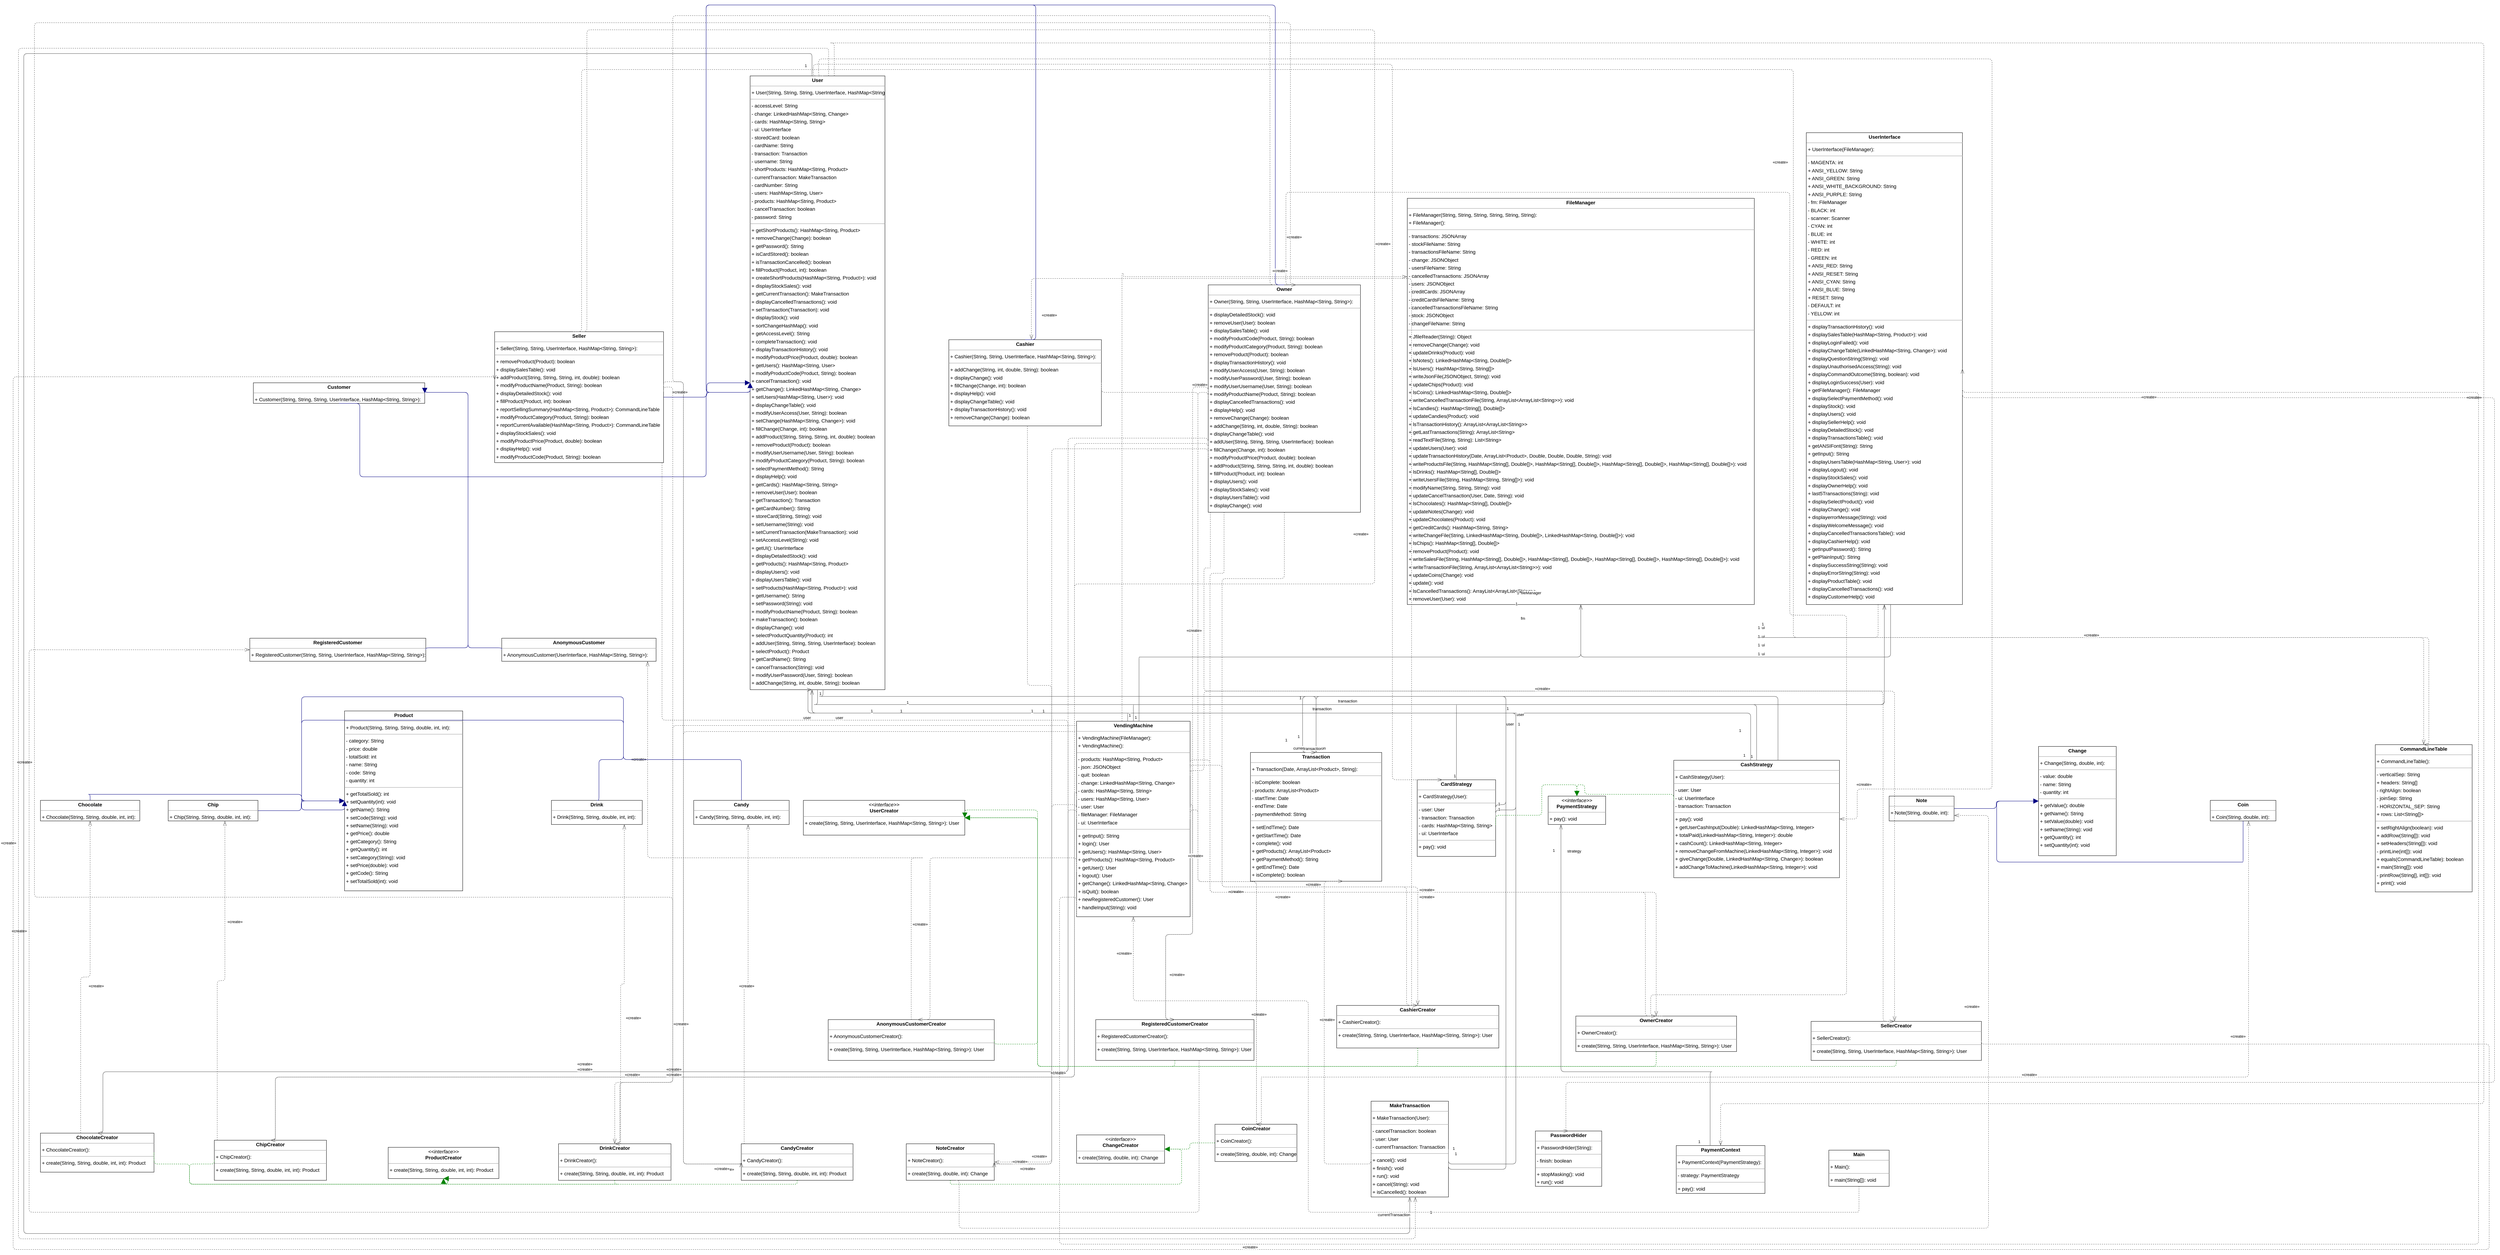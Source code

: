 <mxfile version="20.3.0" type="device"><diagram id="MmRBSaZsfepf4vO96EfU" name="Page-1"><mxGraphModel dx="3940" dy="2643" grid="1" gridSize="10" guides="1" tooltips="1" connect="1" arrows="1" fold="1" page="0" pageScale="1" pageWidth="850" pageHeight="1100" background="none" math="0" shadow="0"><root><mxCell id="0"/><mxCell id="1" parent="0"/><mxCell id="node23" value="&lt;p style=&quot;margin:0px;margin-top:4px;text-align:center;&quot;&gt;&lt;b&gt;AnonymousCustomer&lt;/b&gt;&lt;/p&gt;&lt;hr size=&quot;1&quot;/&gt;&lt;p style=&quot;margin:0 0 0 4px;line-height:1.6;&quot;&gt;+ AnonymousCustomer(UserInterface, HashMap&amp;lt;String, String&amp;gt;): &lt;/p&gt;" style="verticalAlign=top;align=left;overflow=fill;fontSize=14;fontFamily=Helvetica;html=1;rounded=0;shadow=0;comic=0;labelBackgroundColor=none;strokeWidth=1;" parent="1" vertex="1"><mxGeometry x="-240" y="815" width="435" height="65" as="geometry"/></mxCell><mxCell id="node9" value="&lt;p style=&quot;margin:0px;margin-top:4px;text-align:center;&quot;&gt;&lt;b&gt;AnonymousCustomerCreator&lt;/b&gt;&lt;/p&gt;&lt;hr size=&quot;1&quot;/&gt;&lt;p style=&quot;margin:0 0 0 4px;line-height:1.6;&quot;&gt;+ AnonymousCustomerCreator(): &lt;/p&gt;&lt;hr size=&quot;1&quot;/&gt;&lt;p style=&quot;margin:0 0 0 4px;line-height:1.6;&quot;&gt;+ create(String, String, UserInterface, HashMap&amp;lt;String, String&amp;gt;): User&lt;/p&gt;" style="verticalAlign=top;align=left;overflow=fill;fontSize=14;fontFamily=Helvetica;html=1;rounded=0;shadow=0;comic=0;labelBackgroundColor=none;strokeWidth=1;" parent="1" vertex="1"><mxGeometry x="680" y="1890" width="468" height="115" as="geometry"/></mxCell><mxCell id="node37" value="&lt;p style=&quot;margin:0px;margin-top:4px;text-align:center;&quot;&gt;&lt;b&gt;Candy&lt;/b&gt;&lt;/p&gt;&lt;hr size=&quot;1&quot;/&gt;&lt;p style=&quot;margin:0 0 0 4px;line-height:1.6;&quot;&gt;+ Candy(String, String, double, int, int): &lt;/p&gt;" style="verticalAlign=top;align=left;overflow=fill;fontSize=14;fontFamily=Helvetica;html=1;rounded=0;shadow=0;comic=0;labelBackgroundColor=none;strokeWidth=1;" parent="1" vertex="1"><mxGeometry x="301" y="1272" width="269" height="68" as="geometry"/></mxCell><mxCell id="node29" value="&lt;p style=&quot;margin:0px;margin-top:4px;text-align:center;&quot;&gt;&lt;b&gt;CandyCreator&lt;/b&gt;&lt;/p&gt;&lt;hr size=&quot;1&quot;/&gt;&lt;p style=&quot;margin:0 0 0 4px;line-height:1.6;&quot;&gt;+ CandyCreator(): &lt;/p&gt;&lt;hr size=&quot;1&quot;/&gt;&lt;p style=&quot;margin:0 0 0 4px;line-height:1.6;&quot;&gt;+ create(String, String, double, int, int): Product&lt;/p&gt;" style="verticalAlign=top;align=left;overflow=fill;fontSize=14;fontFamily=Helvetica;html=1;rounded=0;shadow=0;comic=0;labelBackgroundColor=none;strokeWidth=1;" parent="1" vertex="1"><mxGeometry x="435" y="2240" width="315" height="103" as="geometry"/></mxCell><mxCell id="node0" value="&lt;p style=&quot;margin:0px;margin-top:4px;text-align:center;&quot;&gt;&lt;b&gt;CardStrategy&lt;/b&gt;&lt;/p&gt;&lt;hr size=&quot;1&quot;/&gt;&lt;p style=&quot;margin:0 0 0 4px;line-height:1.6;&quot;&gt;+ CardStrategy(User): &lt;/p&gt;&lt;hr size=&quot;1&quot;/&gt;&lt;p style=&quot;margin:0 0 0 4px;line-height:1.6;&quot;&gt;- user: User&lt;br/&gt;- transaction: Transaction&lt;br/&gt;- cards: HashMap&amp;lt;String, String&amp;gt;&lt;br/&gt;- ui: UserInterface&lt;/p&gt;&lt;hr size=&quot;1&quot;/&gt;&lt;p style=&quot;margin:0 0 0 4px;line-height:1.6;&quot;&gt;+ pay(): void&lt;/p&gt;" style="verticalAlign=top;align=left;overflow=fill;fontSize=14;fontFamily=Helvetica;html=1;rounded=0;shadow=0;comic=0;labelBackgroundColor=none;strokeWidth=1;" parent="1" vertex="1"><mxGeometry x="2340" y="1214" width="221" height="216" as="geometry"/></mxCell><mxCell id="node33" value="&lt;p style=&quot;margin:0px;margin-top:4px;text-align:center;&quot;&gt;&lt;b&gt;CashStrategy&lt;/b&gt;&lt;/p&gt;&lt;hr size=&quot;1&quot;/&gt;&lt;p style=&quot;margin:0 0 0 4px;line-height:1.6;&quot;&gt;+ CashStrategy(User): &lt;/p&gt;&lt;hr size=&quot;1&quot;/&gt;&lt;p style=&quot;margin:0 0 0 4px;line-height:1.6;&quot;&gt;- user: User&lt;br/&gt;- ui: UserInterface&lt;br/&gt;- transaction: Transaction&lt;/p&gt;&lt;hr size=&quot;1&quot;/&gt;&lt;p style=&quot;margin:0 0 0 4px;line-height:1.6;&quot;&gt;+ pay(): void&lt;br/&gt;+ getUserCashInput(Double): LinkedHashMap&amp;lt;String, Integer&amp;gt;&lt;br/&gt;+ totalPaid(LinkedHashMap&amp;lt;String, Integer&amp;gt;): double&lt;br/&gt;+ cashCount(): LinkedHashMap&amp;lt;String, Integer&amp;gt;&lt;br/&gt;+ removeChangeFromMachine(LinkedHashMap&amp;lt;String, Integer&amp;gt;): void&lt;br/&gt;+ giveChange(Double, LinkedHashMap&amp;lt;String, Change&amp;gt;): boolean&lt;br/&gt;+ addChangeToMachine(LinkedHashMap&amp;lt;String, Integer&amp;gt;): void&lt;/p&gt;" style="verticalAlign=top;align=left;overflow=fill;fontSize=14;fontFamily=Helvetica;html=1;rounded=0;shadow=0;comic=0;labelBackgroundColor=none;strokeWidth=1;" parent="1" vertex="1"><mxGeometry x="3063" y="1159" width="467" height="331" as="geometry"/></mxCell><mxCell id="node1" value="&lt;p style=&quot;margin:0px;margin-top:4px;text-align:center;&quot;&gt;&lt;b&gt;Cashier&lt;/b&gt;&lt;/p&gt;&lt;hr size=&quot;1&quot;/&gt;&lt;p style=&quot;margin:0 0 0 4px;line-height:1.6;&quot;&gt;+ Cashier(String, String, UserInterface, HashMap&amp;lt;String, String&amp;gt;): &lt;/p&gt;&lt;hr size=&quot;1&quot;/&gt;&lt;p style=&quot;margin:0 0 0 4px;line-height:1.6;&quot;&gt;+ addChange(String, int, double, String): boolean&lt;br/&gt;+ displayChange(): void&lt;br/&gt;+ fillChange(Change, int): boolean&lt;br/&gt;+ displayHelp(): void&lt;br/&gt;+ displayChangeTable(): void&lt;br/&gt;+ displayTransactionHistory(): void&lt;br/&gt;+ removeChange(Change): boolean&lt;/p&gt;" style="verticalAlign=top;align=left;overflow=fill;fontSize=14;fontFamily=Helvetica;html=1;rounded=0;shadow=0;comic=0;labelBackgroundColor=none;strokeWidth=1;" parent="1" vertex="1"><mxGeometry x="1020" y="-26.5" width="430" height="243" as="geometry"/></mxCell><mxCell id="node25" value="&lt;p style=&quot;margin:0px;margin-top:4px;text-align:center;&quot;&gt;&lt;b&gt;CashierCreator&lt;/b&gt;&lt;/p&gt;&lt;hr size=&quot;1&quot;/&gt;&lt;p style=&quot;margin:0 0 0 4px;line-height:1.6;&quot;&gt;+ CashierCreator(): &lt;/p&gt;&lt;hr size=&quot;1&quot;/&gt;&lt;p style=&quot;margin:0 0 0 4px;line-height:1.6;&quot;&gt;+ create(String, String, UserInterface, HashMap&amp;lt;String, String&amp;gt;): User&lt;/p&gt;" style="verticalAlign=top;align=left;overflow=fill;fontSize=14;fontFamily=Helvetica;html=1;rounded=0;shadow=0;comic=0;labelBackgroundColor=none;strokeWidth=1;" parent="1" vertex="1"><mxGeometry x="2113" y="1850" width="457" height="120" as="geometry"/></mxCell><mxCell id="node2" value="&lt;p style=&quot;margin:0px;margin-top:4px;text-align:center;&quot;&gt;&lt;b&gt;Change&lt;/b&gt;&lt;/p&gt;&lt;hr size=&quot;1&quot;/&gt;&lt;p style=&quot;margin:0 0 0 4px;line-height:1.6;&quot;&gt;+ Change(String, double, int): &lt;/p&gt;&lt;hr size=&quot;1&quot;/&gt;&lt;p style=&quot;margin:0 0 0 4px;line-height:1.6;&quot;&gt;- value: double&lt;br/&gt;- name: String&lt;br/&gt;- quantity: int&lt;/p&gt;&lt;hr size=&quot;1&quot;/&gt;&lt;p style=&quot;margin:0 0 0 4px;line-height:1.6;&quot;&gt;+ getValue(): double&lt;br/&gt;+ getName(): String&lt;br/&gt;+ setValue(double): void&lt;br/&gt;+ setName(String): void&lt;br/&gt;+ getQuantity(): int&lt;br/&gt;+ setQuantity(int): void&lt;/p&gt;" style="verticalAlign=top;align=left;overflow=fill;fontSize=14;fontFamily=Helvetica;html=1;rounded=0;shadow=0;comic=0;labelBackgroundColor=none;strokeWidth=1;" parent="1" vertex="1"><mxGeometry x="4091" y="1120" width="219" height="308" as="geometry"/></mxCell><mxCell id="node10" value="&lt;p style=&quot;margin:0px;margin-top:4px;text-align:center;&quot;&gt;&lt;i&gt;&amp;lt;&amp;lt;interface&amp;gt;&amp;gt;&lt;/i&gt;&lt;br/&gt;&lt;b&gt;ChangeCreator&lt;/b&gt;&lt;/p&gt;&lt;hr size=&quot;1&quot;/&gt;&lt;p style=&quot;margin:0 0 0 4px;line-height:1.6;&quot;&gt;+ create(String, double, int): Change&lt;/p&gt;" style="verticalAlign=top;align=left;overflow=fill;fontSize=14;fontFamily=Helvetica;html=1;rounded=0;shadow=0;comic=0;labelBackgroundColor=none;strokeWidth=1;" parent="1" vertex="1"><mxGeometry x="1380" y="2215" width="248" height="80" as="geometry"/></mxCell><mxCell id="node36" value="&lt;p style=&quot;margin:0px;margin-top:4px;text-align:center;&quot;&gt;&lt;b&gt;Chip&lt;/b&gt;&lt;/p&gt;&lt;hr size=&quot;1&quot;/&gt;&lt;p style=&quot;margin:0 0 0 4px;line-height:1.6;&quot;&gt;+ Chip(String, String, double, int, int): &lt;/p&gt;" style="verticalAlign=top;align=left;overflow=fill;fontSize=14;fontFamily=Helvetica;html=1;rounded=0;shadow=0;comic=0;labelBackgroundColor=none;strokeWidth=1;" parent="1" vertex="1"><mxGeometry x="-1180" y="1272" width="253" height="58" as="geometry"/></mxCell><mxCell id="node15" value="&lt;p style=&quot;margin:0px;margin-top:4px;text-align:center;&quot;&gt;&lt;b&gt;ChipCreator&lt;/b&gt;&lt;/p&gt;&lt;hr size=&quot;1&quot;/&gt;&lt;p style=&quot;margin:0 0 0 4px;line-height:1.6;&quot;&gt;+ ChipCreator(): &lt;/p&gt;&lt;hr size=&quot;1&quot;/&gt;&lt;p style=&quot;margin:0 0 0 4px;line-height:1.6;&quot;&gt;+ create(String, String, double, int, int): Product&lt;/p&gt;" style="verticalAlign=top;align=left;overflow=fill;fontSize=14;fontFamily=Helvetica;html=1;rounded=0;shadow=0;comic=0;labelBackgroundColor=none;strokeWidth=1;" parent="1" vertex="1"><mxGeometry x="-1050" y="2230" width="316" height="113" as="geometry"/></mxCell><mxCell id="node13" value="&lt;p style=&quot;margin:0px;margin-top:4px;text-align:center;&quot;&gt;&lt;b&gt;Chocolate&lt;/b&gt;&lt;/p&gt;&lt;hr size=&quot;1&quot;/&gt;&lt;p style=&quot;margin:0 0 0 4px;line-height:1.6;&quot;&gt;+ Chocolate(String, String, double, int, int): &lt;/p&gt;" style="verticalAlign=top;align=left;overflow=fill;fontSize=14;fontFamily=Helvetica;html=1;rounded=0;shadow=0;comic=0;labelBackgroundColor=none;strokeWidth=1;" parent="1" vertex="1"><mxGeometry x="-1540" y="1272" width="280" height="58" as="geometry"/></mxCell><mxCell id="node8" value="&lt;p style=&quot;margin:0px;margin-top:4px;text-align:center;&quot;&gt;&lt;b&gt;ChocolateCreator&lt;/b&gt;&lt;/p&gt;&lt;hr size=&quot;1&quot;/&gt;&lt;p style=&quot;margin:0 0 0 4px;line-height:1.6;&quot;&gt;+ ChocolateCreator(): &lt;/p&gt;&lt;hr size=&quot;1&quot;/&gt;&lt;p style=&quot;margin:0 0 0 4px;line-height:1.6;&quot;&gt;+ create(String, String, double, int, int): Product&lt;/p&gt;" style="verticalAlign=top;align=left;overflow=fill;fontSize=14;fontFamily=Helvetica;html=1;rounded=0;shadow=0;comic=0;labelBackgroundColor=none;strokeWidth=1;" parent="1" vertex="1"><mxGeometry x="-1540" y="2210" width="320" height="110" as="geometry"/></mxCell><mxCell id="node34" value="&lt;p style=&quot;margin:0px;margin-top:4px;text-align:center;&quot;&gt;&lt;b&gt;Coin&lt;/b&gt;&lt;/p&gt;&lt;hr size=&quot;1&quot;/&gt;&lt;p style=&quot;margin:0 0 0 4px;line-height:1.6;&quot;&gt;+ Coin(String, double, int): &lt;/p&gt;" style="verticalAlign=top;align=left;overflow=fill;fontSize=14;fontFamily=Helvetica;html=1;rounded=0;shadow=0;comic=0;labelBackgroundColor=none;strokeWidth=1;" parent="1" vertex="1"><mxGeometry x="4575" y="1272" width="185" height="58" as="geometry"/></mxCell><mxCell id="node40" value="&lt;p style=&quot;margin:0px;margin-top:4px;text-align:center;&quot;&gt;&lt;b&gt;CoinCreator&lt;/b&gt;&lt;/p&gt;&lt;hr size=&quot;1&quot;/&gt;&lt;p style=&quot;margin:0 0 0 4px;line-height:1.6;&quot;&gt;+ CoinCreator(): &lt;/p&gt;&lt;hr size=&quot;1&quot;/&gt;&lt;p style=&quot;margin:0 0 0 4px;line-height:1.6;&quot;&gt;+ create(String, double, int): Change&lt;/p&gt;" style="verticalAlign=top;align=left;overflow=fill;fontSize=14;fontFamily=Helvetica;html=1;rounded=0;shadow=0;comic=0;labelBackgroundColor=none;strokeWidth=1;" parent="1" vertex="1"><mxGeometry x="1770" y="2185" width="231" height="105" as="geometry"/></mxCell><mxCell id="node31" value="&lt;p style=&quot;margin:0px;margin-top:4px;text-align:center;&quot;&gt;&lt;b&gt;CommandLineTable&lt;/b&gt;&lt;/p&gt;&lt;hr size=&quot;1&quot;/&gt;&lt;p style=&quot;margin:0 0 0 4px;line-height:1.6;&quot;&gt;+ CommandLineTable(): &lt;/p&gt;&lt;hr size=&quot;1&quot;/&gt;&lt;p style=&quot;margin:0 0 0 4px;line-height:1.6;&quot;&gt;- verticalSep: String&lt;br/&gt;+ headers: String[]&lt;br/&gt;- rightAlign: boolean&lt;br/&gt;- joinSep: String&lt;br/&gt;- HORIZONTAL_SEP: String&lt;br/&gt;+ rows: List&amp;lt;String[]&amp;gt;&lt;/p&gt;&lt;hr size=&quot;1&quot;/&gt;&lt;p style=&quot;margin:0 0 0 4px;line-height:1.6;&quot;&gt;+ setRightAlign(boolean): void&lt;br/&gt;+ addRow(String[]): void&lt;br/&gt;+ setHeaders(String[]): void&lt;br/&gt;- printLine(int[]): void&lt;br/&gt;+ equals(CommandLineTable): boolean&lt;br/&gt;+ main(String[]): void&lt;br/&gt;- printRow(String[], int[]): void&lt;br/&gt;+ print(): void&lt;/p&gt;" style="verticalAlign=top;align=left;overflow=fill;fontSize=14;fontFamily=Helvetica;html=1;rounded=0;shadow=0;comic=0;labelBackgroundColor=none;strokeWidth=1;" parent="1" vertex="1"><mxGeometry x="5040" y="1115" width="273" height="415" as="geometry"/></mxCell><mxCell id="node19" value="&lt;p style=&quot;margin:0px;margin-top:4px;text-align:center;&quot;&gt;&lt;b&gt;Customer&lt;/b&gt;&lt;/p&gt;&lt;hr size=&quot;1&quot;/&gt;&lt;p style=&quot;margin:0 0 0 4px;line-height:1.6;&quot;&gt;+ Customer(String, String, String, UserInterface, HashMap&amp;lt;String, String&amp;gt;): &lt;/p&gt;" style="verticalAlign=top;align=left;overflow=fill;fontSize=14;fontFamily=Helvetica;html=1;rounded=0;shadow=0;comic=0;labelBackgroundColor=none;strokeWidth=1;" parent="1" vertex="1"><mxGeometry x="-940" y="95" width="483" height="58" as="geometry"/></mxCell><mxCell id="node38" value="&lt;p style=&quot;margin:0px;margin-top:4px;text-align:center;&quot;&gt;&lt;b&gt;Drink&lt;/b&gt;&lt;/p&gt;&lt;hr size=&quot;1&quot;/&gt;&lt;p style=&quot;margin:0 0 0 4px;line-height:1.6;&quot;&gt;+ Drink(String, String, double, int, int): &lt;/p&gt;" style="verticalAlign=top;align=left;overflow=fill;fontSize=14;fontFamily=Helvetica;html=1;rounded=0;shadow=0;comic=0;labelBackgroundColor=none;strokeWidth=1;" parent="1" vertex="1"><mxGeometry x="-100" y="1272" width="256" height="68" as="geometry"/></mxCell><mxCell id="node30" value="&lt;p style=&quot;margin:0px;margin-top:4px;text-align:center;&quot;&gt;&lt;b&gt;DrinkCreator&lt;/b&gt;&lt;/p&gt;&lt;hr size=&quot;1&quot;/&gt;&lt;p style=&quot;margin:0 0 0 4px;line-height:1.6;&quot;&gt;+ DrinkCreator(): &lt;/p&gt;&lt;hr size=&quot;1&quot;/&gt;&lt;p style=&quot;margin:0 0 0 4px;line-height:1.6;&quot;&gt;+ create(String, String, double, int, int): Product&lt;/p&gt;" style="verticalAlign=top;align=left;overflow=fill;fontSize=14;fontFamily=Helvetica;html=1;rounded=0;shadow=0;comic=0;labelBackgroundColor=none;strokeWidth=1;" parent="1" vertex="1"><mxGeometry x="-80" y="2240" width="317" height="103" as="geometry"/></mxCell><mxCell id="node6" value="&lt;p style=&quot;margin:0px;margin-top:4px;text-align:center;&quot;&gt;&lt;b&gt;FileManager&lt;/b&gt;&lt;/p&gt;&lt;hr size=&quot;1&quot;/&gt;&lt;p style=&quot;margin:0 0 0 4px;line-height:1.6;&quot;&gt;+ FileManager(String, String, String, String, String, String): &lt;br/&gt;+ FileManager(): &lt;/p&gt;&lt;hr size=&quot;1&quot;/&gt;&lt;p style=&quot;margin:0 0 0 4px;line-height:1.6;&quot;&gt;- transactions: JSONArray&lt;br/&gt;- stockFileName: String&lt;br/&gt;- transactionsFileName: String&lt;br/&gt;- change: JSONObject&lt;br/&gt;- usersFileName: String&lt;br/&gt;- cancelledTransactions: JSONArray&lt;br/&gt;- users: JSONObject&lt;br/&gt;- creditCards: JSONArray&lt;br/&gt;- creditCardsFileName: String&lt;br/&gt;- cancelledTransactionsFileName: String&lt;br/&gt;- stock: JSONObject&lt;br/&gt;- changeFileName: String&lt;/p&gt;&lt;hr size=&quot;1&quot;/&gt;&lt;p style=&quot;margin:0 0 0 4px;line-height:1.6;&quot;&gt;+ JfileReader(String): Object&lt;br/&gt;+ removeChange(Change): void&lt;br/&gt;+ updateDrinks(Product): void&lt;br/&gt;+ lsNotes(): LinkedHashMap&amp;lt;String, Double[]&amp;gt;&lt;br/&gt;+ lsUsers(): HashMap&amp;lt;String, String[]&amp;gt;&lt;br/&gt;+ writeJsonFile(JSONObject, String): void&lt;br/&gt;+ updateChips(Product): void&lt;br/&gt;+ lsCoins(): LinkedHashMap&amp;lt;String, Double[]&amp;gt;&lt;br/&gt;+ writeCancelledTransactionFile(String, ArrayList&amp;lt;ArrayList&amp;lt;String&amp;gt;&amp;gt;): void&lt;br/&gt;+ lsCandies(): HashMap&amp;lt;String[], Double[]&amp;gt;&lt;br/&gt;+ updateCandies(Product): void&lt;br/&gt;+ lsTransactionHistory(): ArrayList&amp;lt;ArrayList&amp;lt;String&amp;gt;&amp;gt;&lt;br/&gt;+ getLastTransactions(String): ArrayList&amp;lt;String&amp;gt;&lt;br/&gt;+ readTextFile(String, String): List&amp;lt;String&amp;gt;&lt;br/&gt;+ updateUsers(User): void&lt;br/&gt;+ updateTransactionHistory(Date, ArrayList&amp;lt;Product&amp;gt;, Double, Double, Double, String): void&lt;br/&gt;+ writeProductsFile(String, HashMap&amp;lt;String[], Double[]&amp;gt;, HashMap&amp;lt;String[], Double[]&amp;gt;, HashMap&amp;lt;String[], Double[]&amp;gt;, HashMap&amp;lt;String[], Double[]&amp;gt;): void&lt;br/&gt;+ lsDrinks(): HashMap&amp;lt;String[], Double[]&amp;gt;&lt;br/&gt;+ writeUsersFile(String, HashMap&amp;lt;String, String[]&amp;gt;): void&lt;br/&gt;+ modifyName(String, String, String): void&lt;br/&gt;+ updateCancelTransaction(User, Date, String): void&lt;br/&gt;+ lsChocolates(): HashMap&amp;lt;String[], Double[]&amp;gt;&lt;br/&gt;+ updateNotes(Change): void&lt;br/&gt;+ updateChocolates(Product): void&lt;br/&gt;+ getCreditCards(): HashMap&amp;lt;String, String&amp;gt;&lt;br/&gt;+ writeChangeFile(String, LinkedHashMap&amp;lt;String, Double[]&amp;gt;, LinkedHashMap&amp;lt;String, Double[]&amp;gt;): void&lt;br/&gt;+ lsChips(): HashMap&amp;lt;String[], Double[]&amp;gt;&lt;br/&gt;+ removeProduct(Product): void&lt;br/&gt;+ writeSalesFile(String, HashMap&amp;lt;String[], Double[]&amp;gt;, HashMap&amp;lt;String[], Double[]&amp;gt;, HashMap&amp;lt;String[], Double[]&amp;gt;, HashMap&amp;lt;String[], Double[]&amp;gt;): void&lt;br/&gt;+ writeTransactionFile(String, ArrayList&amp;lt;ArrayList&amp;lt;String&amp;gt;&amp;gt;): void&lt;br/&gt;+ updateCoins(Change): void&lt;br/&gt;+ update(): void&lt;br/&gt;+ lsCancelledTransactions(): ArrayList&amp;lt;ArrayList&amp;lt;String&amp;gt;&amp;gt;&lt;br/&gt;+ removeUser(User): void&lt;/p&gt;" style="verticalAlign=top;align=left;overflow=fill;fontSize=14;fontFamily=Helvetica;html=1;rounded=0;shadow=0;comic=0;labelBackgroundColor=none;strokeWidth=1;" parent="1" vertex="1"><mxGeometry x="2312" y="-425" width="978" height="1145" as="geometry"/></mxCell><mxCell id="node11" value="&lt;p style=&quot;margin:0px;margin-top:4px;text-align:center;&quot;&gt;&lt;b&gt;Main&lt;/b&gt;&lt;/p&gt;&lt;hr size=&quot;1&quot;/&gt;&lt;p style=&quot;margin:0 0 0 4px;line-height:1.6;&quot;&gt;+ Main(): &lt;/p&gt;&lt;hr size=&quot;1&quot;/&gt;&lt;p style=&quot;margin:0 0 0 4px;line-height:1.6;&quot;&gt;+ main(String[]): void&lt;/p&gt;" style="verticalAlign=top;align=left;overflow=fill;fontSize=14;fontFamily=Helvetica;html=1;rounded=0;shadow=0;comic=0;labelBackgroundColor=none;strokeWidth=1;" parent="1" vertex="1"><mxGeometry x="3500" y="2258" width="170" height="102" as="geometry"/></mxCell><mxCell id="node5" value="&lt;p style=&quot;margin:0px;margin-top:4px;text-align:center;&quot;&gt;&lt;b&gt;MakeTransaction&lt;/b&gt;&lt;/p&gt;&lt;hr size=&quot;1&quot;/&gt;&lt;p style=&quot;margin:0 0 0 4px;line-height:1.6;&quot;&gt;+ MakeTransaction(User): &lt;/p&gt;&lt;hr size=&quot;1&quot;/&gt;&lt;p style=&quot;margin:0 0 0 4px;line-height:1.6;&quot;&gt;- cancelTransaction: boolean&lt;br/&gt;- user: User&lt;br/&gt;- currentTransaction: Transaction&lt;/p&gt;&lt;hr size=&quot;1&quot;/&gt;&lt;p style=&quot;margin:0 0 0 4px;line-height:1.6;&quot;&gt;+ cancel(): void&lt;br/&gt;+ finish(): void&lt;br/&gt;+ run(): void&lt;br/&gt;+ cancel(String): void&lt;br/&gt;+ isCancelled(): boolean&lt;/p&gt;" style="verticalAlign=top;align=left;overflow=fill;fontSize=14;fontFamily=Helvetica;html=1;rounded=0;shadow=0;comic=0;labelBackgroundColor=none;strokeWidth=1;" parent="1" vertex="1"><mxGeometry x="2210" y="2120" width="218" height="270" as="geometry"/></mxCell><mxCell id="node32" value="&lt;p style=&quot;margin:0px;margin-top:4px;text-align:center;&quot;&gt;&lt;b&gt;Note&lt;/b&gt;&lt;/p&gt;&lt;hr size=&quot;1&quot;/&gt;&lt;p style=&quot;margin:0 0 0 4px;line-height:1.6;&quot;&gt;+ Note(String, double, int): &lt;/p&gt;" style="verticalAlign=top;align=left;overflow=fill;fontSize=14;fontFamily=Helvetica;html=1;rounded=0;shadow=0;comic=0;labelBackgroundColor=none;strokeWidth=1;" parent="1" vertex="1"><mxGeometry x="3670" y="1260" width="183" height="70" as="geometry"/></mxCell><mxCell id="node18" value="&lt;p style=&quot;margin:0px;margin-top:4px;text-align:center;&quot;&gt;&lt;b&gt;NoteCreator&lt;/b&gt;&lt;/p&gt;&lt;hr size=&quot;1&quot;/&gt;&lt;p style=&quot;margin:0 0 0 4px;line-height:1.6;&quot;&gt;+ NoteCreator(): &lt;/p&gt;&lt;hr size=&quot;1&quot;/&gt;&lt;p style=&quot;margin:0 0 0 4px;line-height:1.6;&quot;&gt;+ create(String, double, int): Change&lt;/p&gt;" style="verticalAlign=top;align=left;overflow=fill;fontSize=14;fontFamily=Helvetica;html=1;rounded=0;shadow=0;comic=0;labelBackgroundColor=none;strokeWidth=1;" parent="1" vertex="1"><mxGeometry x="900" y="2240" width="248" height="103" as="geometry"/></mxCell><mxCell id="node39" value="&lt;p style=&quot;margin:0px;margin-top:4px;text-align:center;&quot;&gt;&lt;b&gt;Owner&lt;/b&gt;&lt;/p&gt;&lt;hr size=&quot;1&quot;/&gt;&lt;p style=&quot;margin:0 0 0 4px;line-height:1.6;&quot;&gt;+ Owner(String, String, UserInterface, HashMap&amp;lt;String, String&amp;gt;): &lt;/p&gt;&lt;hr size=&quot;1&quot;/&gt;&lt;p style=&quot;margin:0 0 0 4px;line-height:1.6;&quot;&gt;+ displayDetailedStock(): void&lt;br/&gt;+ removeUser(User): boolean&lt;br/&gt;+ displaySalesTable(): void&lt;br/&gt;+ modifyProductCode(Product, String): boolean&lt;br/&gt;+ modifyProductCategory(Product, String): boolean&lt;br/&gt;+ removeProduct(Product): boolean&lt;br/&gt;+ displayTransactionHistory(): void&lt;br/&gt;+ modifyUserAccess(User, String): boolean&lt;br/&gt;+ modifyUserPassword(User, String): boolean&lt;br/&gt;+ modifyUserUsername(User, String): boolean&lt;br/&gt;+ modifyProductName(Product, String): boolean&lt;br/&gt;+ displayCancelledTransactions(): void&lt;br/&gt;+ displayHelp(): void&lt;br/&gt;+ removeChange(Change): boolean&lt;br/&gt;+ addChange(String, int, double, String): boolean&lt;br/&gt;+ displayChangeTable(): void&lt;br/&gt;+ addUser(String, String, String, UserInterface): boolean&lt;br/&gt;+ fillChange(Change, int): boolean&lt;br/&gt;+ modifyProductPrice(Product, double): boolean&lt;br/&gt;+ addProduct(String, String, String, int, double): boolean&lt;br/&gt;+ fillProduct(Product, int): boolean&lt;br/&gt;+ displayUsers(): void&lt;br/&gt;+ displayStockSales(): void&lt;br/&gt;+ displayUsersTable(): void&lt;br/&gt;+ displayChange(): void&lt;/p&gt;" style="verticalAlign=top;align=left;overflow=fill;fontSize=14;fontFamily=Helvetica;html=1;rounded=0;shadow=0;comic=0;labelBackgroundColor=none;strokeWidth=1;" parent="1" vertex="1"><mxGeometry x="1751" y="-181" width="429" height="641" as="geometry"/></mxCell><mxCell id="node22" value="&lt;p style=&quot;margin:0px;margin-top:4px;text-align:center;&quot;&gt;&lt;b&gt;OwnerCreator&lt;/b&gt;&lt;/p&gt;&lt;hr size=&quot;1&quot;/&gt;&lt;p style=&quot;margin:0 0 0 4px;line-height:1.6;&quot;&gt;+ OwnerCreator(): &lt;/p&gt;&lt;hr size=&quot;1&quot;/&gt;&lt;p style=&quot;margin:0 0 0 4px;line-height:1.6;&quot;&gt;+ create(String, String, UserInterface, HashMap&amp;lt;String, String&amp;gt;): User&lt;/p&gt;" style="verticalAlign=top;align=left;overflow=fill;fontSize=14;fontFamily=Helvetica;html=1;rounded=0;shadow=0;comic=0;labelBackgroundColor=none;strokeWidth=1;" parent="1" vertex="1"><mxGeometry x="2787" y="1880" width="453" height="100" as="geometry"/></mxCell><mxCell id="node17" value="&lt;p style=&quot;margin:0px;margin-top:4px;text-align:center;&quot;&gt;&lt;b&gt;PasswordHider&lt;/b&gt;&lt;/p&gt;&lt;hr size=&quot;1&quot;/&gt;&lt;p style=&quot;margin:0 0 0 4px;line-height:1.6;&quot;&gt;+ PasswordHider(String): &lt;/p&gt;&lt;hr size=&quot;1&quot;/&gt;&lt;p style=&quot;margin:0 0 0 4px;line-height:1.6;&quot;&gt;- finish: boolean&lt;/p&gt;&lt;hr size=&quot;1&quot;/&gt;&lt;p style=&quot;margin:0 0 0 4px;line-height:1.6;&quot;&gt;+ stopMasking(): void&lt;br/&gt;+ run(): void&lt;/p&gt;" style="verticalAlign=top;align=left;overflow=fill;fontSize=14;fontFamily=Helvetica;html=1;rounded=0;shadow=0;comic=0;labelBackgroundColor=none;strokeWidth=1;" parent="1" vertex="1"><mxGeometry x="2673" y="2204" width="187" height="156" as="geometry"/></mxCell><mxCell id="node16" value="&lt;p style=&quot;margin:0px;margin-top:4px;text-align:center;&quot;&gt;&lt;b&gt;PaymentContext&lt;/b&gt;&lt;/p&gt;&lt;hr size=&quot;1&quot;/&gt;&lt;p style=&quot;margin:0 0 0 4px;line-height:1.6;&quot;&gt;+ PaymentContext(PaymentStrategy): &lt;/p&gt;&lt;hr size=&quot;1&quot;/&gt;&lt;p style=&quot;margin:0 0 0 4px;line-height:1.6;&quot;&gt;- strategy: PaymentStrategy&lt;/p&gt;&lt;hr size=&quot;1&quot;/&gt;&lt;p style=&quot;margin:0 0 0 4px;line-height:1.6;&quot;&gt;+ pay(): void&lt;/p&gt;" style="verticalAlign=top;align=left;overflow=fill;fontSize=14;fontFamily=Helvetica;html=1;rounded=0;shadow=0;comic=0;labelBackgroundColor=none;strokeWidth=1;" parent="1" vertex="1"><mxGeometry x="3070" y="2245" width="250" height="135" as="geometry"/></mxCell><mxCell id="node7" value="&lt;p style=&quot;margin:0px;margin-top:4px;text-align:center;&quot;&gt;&lt;i&gt;&amp;lt;&amp;lt;interface&amp;gt;&amp;gt;&lt;/i&gt;&lt;br/&gt;&lt;b&gt;PaymentStrategy&lt;/b&gt;&lt;/p&gt;&lt;hr size=&quot;1&quot;/&gt;&lt;p style=&quot;margin:0 0 0 4px;line-height:1.6;&quot;&gt;+ pay(): void&lt;/p&gt;" style="verticalAlign=top;align=left;overflow=fill;fontSize=14;fontFamily=Helvetica;html=1;rounded=0;shadow=0;comic=0;labelBackgroundColor=none;strokeWidth=1;" parent="1" vertex="1"><mxGeometry x="2709" y="1260" width="162" height="80" as="geometry"/></mxCell><mxCell id="node4" value="&lt;p style=&quot;margin:0px;margin-top:4px;text-align:center;&quot;&gt;&lt;b&gt;Product&lt;/b&gt;&lt;/p&gt;&lt;hr size=&quot;1&quot;/&gt;&lt;p style=&quot;margin:0 0 0 4px;line-height:1.6;&quot;&gt;+ Product(String, String, String, double, int, int): &lt;/p&gt;&lt;hr size=&quot;1&quot;/&gt;&lt;p style=&quot;margin:0 0 0 4px;line-height:1.6;&quot;&gt;- category: String&lt;br/&gt;- price: double&lt;br/&gt;- totalSold: int&lt;br/&gt;- name: String&lt;br/&gt;- code: String&lt;br/&gt;- quantity: int&lt;/p&gt;&lt;hr size=&quot;1&quot;/&gt;&lt;p style=&quot;margin:0 0 0 4px;line-height:1.6;&quot;&gt;+ getTotalSold(): int&lt;br/&gt;+ setQuantity(int): void&lt;br/&gt;+ getName(): String&lt;br/&gt;+ setCode(String): void&lt;br/&gt;+ setName(String): void&lt;br/&gt;+ getPrice(): double&lt;br/&gt;+ getCategory(): String&lt;br/&gt;+ getQuantity(): int&lt;br/&gt;+ setCategory(String): void&lt;br/&gt;+ setPrice(double): void&lt;br/&gt;+ getCode(): String&lt;br/&gt;+ setTotalSold(int): void&lt;/p&gt;" style="verticalAlign=top;align=left;overflow=fill;fontSize=14;fontFamily=Helvetica;html=1;rounded=0;shadow=0;comic=0;labelBackgroundColor=none;strokeWidth=1;" parent="1" vertex="1"><mxGeometry x="-683" y="1020" width="333" height="507" as="geometry"/></mxCell><mxCell id="node28" value="&lt;p style=&quot;margin:0px;margin-top:4px;text-align:center;&quot;&gt;&lt;i&gt;&amp;lt;&amp;lt;interface&amp;gt;&amp;gt;&lt;/i&gt;&lt;br/&gt;&lt;b&gt;ProductCreator&lt;/b&gt;&lt;/p&gt;&lt;hr size=&quot;1&quot;/&gt;&lt;p style=&quot;margin:0 0 0 4px;line-height:1.6;&quot;&gt;+ create(String, String, double, int, int): Product&lt;/p&gt;" style="verticalAlign=top;align=left;overflow=fill;fontSize=14;fontFamily=Helvetica;html=1;rounded=0;shadow=0;comic=0;labelBackgroundColor=none;strokeWidth=1;" parent="1" vertex="1"><mxGeometry x="-560" y="2250" width="312" height="88" as="geometry"/></mxCell><mxCell id="node3" value="&lt;p style=&quot;margin:0px;margin-top:4px;text-align:center;&quot;&gt;&lt;b&gt;RegisteredCustomer&lt;/b&gt;&lt;/p&gt;&lt;hr size=&quot;1&quot;/&gt;&lt;p style=&quot;margin:0 0 0 4px;line-height:1.6;&quot;&gt;+ RegisteredCustomer(String, String, UserInterface, HashMap&amp;lt;String, String&amp;gt;): &lt;/p&gt;" style="verticalAlign=top;align=left;overflow=fill;fontSize=14;fontFamily=Helvetica;html=1;rounded=0;shadow=0;comic=0;labelBackgroundColor=none;strokeWidth=1;" parent="1" vertex="1"><mxGeometry x="-950" y="815" width="496" height="65" as="geometry"/></mxCell><mxCell id="node27" value="&lt;p style=&quot;margin:0px;margin-top:4px;text-align:center;&quot;&gt;&lt;b&gt;RegisteredCustomerCreator&lt;/b&gt;&lt;/p&gt;&lt;hr size=&quot;1&quot;/&gt;&lt;p style=&quot;margin:0 0 0 4px;line-height:1.6;&quot;&gt;+ RegisteredCustomerCreator(): &lt;/p&gt;&lt;hr size=&quot;1&quot;/&gt;&lt;p style=&quot;margin:0 0 0 4px;line-height:1.6;&quot;&gt;+ create(String, String, UserInterface, HashMap&amp;lt;String, String&amp;gt;): User&lt;/p&gt;" style="verticalAlign=top;align=left;overflow=fill;fontSize=14;fontFamily=Helvetica;html=1;rounded=0;shadow=0;comic=0;labelBackgroundColor=none;strokeWidth=1;" parent="1" vertex="1"><mxGeometry x="1434" y="1890" width="446" height="115" as="geometry"/></mxCell><mxCell id="node14" value="&lt;p style=&quot;margin:0px;margin-top:4px;text-align:center;&quot;&gt;&lt;b&gt;Seller&lt;/b&gt;&lt;/p&gt;&lt;hr size=&quot;1&quot;/&gt;&lt;p style=&quot;margin:0 0 0 4px;line-height:1.6;&quot;&gt;+ Seller(String, String, UserInterface, HashMap&amp;lt;String, String&amp;gt;): &lt;/p&gt;&lt;hr size=&quot;1&quot;/&gt;&lt;p style=&quot;margin:0 0 0 4px;line-height:1.6;&quot;&gt;+ removeProduct(Product): boolean&lt;br/&gt;+ displaySalesTable(): void&lt;br/&gt;+ addProduct(String, String, String, int, double): boolean&lt;br/&gt;+ modifyProductName(Product, String): boolean&lt;br/&gt;+ displayDetailedStock(): void&lt;br/&gt;+ fillProduct(Product, int): boolean&lt;br/&gt;+ reportSellingSummary(HashMap&amp;lt;String, Product&amp;gt;): CommandLineTable&lt;br/&gt;+ modifyProductCategory(Product, String): boolean&lt;br/&gt;+ reportCurrentAvailable(HashMap&amp;lt;String, Product&amp;gt;): CommandLineTable&lt;br/&gt;+ displayStockSales(): void&lt;br/&gt;+ modifyProductPrice(Product, double): boolean&lt;br/&gt;+ displayHelp(): void&lt;br/&gt;+ modifyProductCode(Product, String): boolean&lt;/p&gt;" style="verticalAlign=top;align=left;overflow=fill;fontSize=14;fontFamily=Helvetica;html=1;rounded=0;shadow=0;comic=0;labelBackgroundColor=none;strokeWidth=1;" parent="1" vertex="1"><mxGeometry x="-260" y="-49" width="476" height="369" as="geometry"/></mxCell><mxCell id="node20" value="&lt;p style=&quot;margin:0px;margin-top:4px;text-align:center;&quot;&gt;&lt;b&gt;SellerCreator&lt;/b&gt;&lt;/p&gt;&lt;hr size=&quot;1&quot;/&gt;&lt;p style=&quot;margin:0 0 0 4px;line-height:1.6;&quot;&gt;+ SellerCreator(): &lt;/p&gt;&lt;hr size=&quot;1&quot;/&gt;&lt;p style=&quot;margin:0 0 0 4px;line-height:1.6;&quot;&gt;+ create(String, String, UserInterface, HashMap&amp;lt;String, String&amp;gt;): User&lt;/p&gt;" style="verticalAlign=top;align=left;overflow=fill;fontSize=14;fontFamily=Helvetica;html=1;rounded=0;shadow=0;comic=0;labelBackgroundColor=none;strokeWidth=1;" parent="1" vertex="1"><mxGeometry x="3450" y="1895" width="480" height="110" as="geometry"/></mxCell><mxCell id="node21" value="&lt;p style=&quot;margin:0px;margin-top:4px;text-align:center;&quot;&gt;&lt;b&gt;Transaction&lt;/b&gt;&lt;/p&gt;&lt;hr size=&quot;1&quot;/&gt;&lt;p style=&quot;margin:0 0 0 4px;line-height:1.6;&quot;&gt;+ Transaction(Date, ArrayList&amp;lt;Product&amp;gt;, String): &lt;/p&gt;&lt;hr size=&quot;1&quot;/&gt;&lt;p style=&quot;margin:0 0 0 4px;line-height:1.6;&quot;&gt;- isComplete: boolean&lt;br/&gt;- products: ArrayList&amp;lt;Product&amp;gt;&lt;br/&gt;- startTime: Date&lt;br/&gt;- endTime: Date&lt;br/&gt;- paymentMethod: String&lt;/p&gt;&lt;hr size=&quot;1&quot;/&gt;&lt;p style=&quot;margin:0 0 0 4px;line-height:1.6;&quot;&gt;+ setEndTime(): Date&lt;br/&gt;+ getStartTime(): Date&lt;br/&gt;+ complete(): void&lt;br/&gt;+ getProducts(): ArrayList&amp;lt;Product&amp;gt;&lt;br/&gt;+ getPaymentMethod(): String&lt;br/&gt;+ getEndTime(): Date&lt;br/&gt;+ isComplete(): boolean&lt;/p&gt;" style="verticalAlign=top;align=left;overflow=fill;fontSize=14;fontFamily=Helvetica;html=1;rounded=0;shadow=0;comic=0;labelBackgroundColor=none;strokeWidth=1;" parent="1" vertex="1"><mxGeometry x="1870" y="1137" width="370" height="363" as="geometry"/></mxCell><mxCell id="node24" value="&lt;p style=&quot;margin:0px;margin-top:4px;text-align:center;&quot;&gt;&lt;b&gt;User&lt;/b&gt;&lt;/p&gt;&lt;hr size=&quot;1&quot;/&gt;&lt;p style=&quot;margin:0 0 0 4px;line-height:1.6;&quot;&gt;+ User(String, String, String, UserInterface, HashMap&amp;lt;String, String&amp;gt;): &lt;/p&gt;&lt;hr size=&quot;1&quot;/&gt;&lt;p style=&quot;margin:0 0 0 4px;line-height:1.6;&quot;&gt;- accessLevel: String&lt;br/&gt;- change: LinkedHashMap&amp;lt;String, Change&amp;gt;&lt;br/&gt;- cards: HashMap&amp;lt;String, String&amp;gt;&lt;br/&gt;- ui: UserInterface&lt;br/&gt;- storedCard: boolean&lt;br/&gt;- cardName: String&lt;br/&gt;- transaction: Transaction&lt;br/&gt;- username: String&lt;br/&gt;- shortProducts: HashMap&amp;lt;String, Product&amp;gt;&lt;br/&gt;- currentTransaction: MakeTransaction&lt;br/&gt;- cardNumber: String&lt;br/&gt;- users: HashMap&amp;lt;String, User&amp;gt;&lt;br/&gt;- products: HashMap&amp;lt;String, Product&amp;gt;&lt;br/&gt;- cancelTransaction: boolean&lt;br/&gt;- password: String&lt;/p&gt;&lt;hr size=&quot;1&quot;/&gt;&lt;p style=&quot;margin:0 0 0 4px;line-height:1.6;&quot;&gt;+ getShortProducts(): HashMap&amp;lt;String, Product&amp;gt;&lt;br/&gt;+ removeChange(Change): boolean&lt;br/&gt;+ getPassword(): String&lt;br/&gt;+ isCardStored(): boolean&lt;br/&gt;+ isTransactionCancelled(): boolean&lt;br/&gt;+ fillProduct(Product, int): boolean&lt;br/&gt;+ createShortProducts(HashMap&amp;lt;String, Product&amp;gt;): void&lt;br/&gt;+ displayStockSales(): void&lt;br/&gt;+ getCurrentTransaction(): MakeTransaction&lt;br/&gt;+ displayCancelledTransactions(): void&lt;br/&gt;+ setTransaction(Transaction): void&lt;br/&gt;+ displayStock(): void&lt;br/&gt;+ sortChangeHashMap(): void&lt;br/&gt;+ getAccessLevel(): String&lt;br/&gt;+ completeTransaction(): void&lt;br/&gt;+ displayTransactionHistory(): void&lt;br/&gt;+ modifyProductPrice(Product, double): boolean&lt;br/&gt;+ getUsers(): HashMap&amp;lt;String, User&amp;gt;&lt;br/&gt;+ modifyProductCode(Product, String): boolean&lt;br/&gt;+ cancelTransaction(): void&lt;br/&gt;+ getChange(): LinkedHashMap&amp;lt;String, Change&amp;gt;&lt;br/&gt;+ setUsers(HashMap&amp;lt;String, User&amp;gt;): void&lt;br/&gt;+ displayChangeTable(): void&lt;br/&gt;+ modifyUserAccess(User, String): boolean&lt;br/&gt;+ setChange(HashMap&amp;lt;String, Change&amp;gt;): void&lt;br/&gt;+ fillChange(Change, int): boolean&lt;br/&gt;+ addProduct(String, String, String, int, double): boolean&lt;br/&gt;+ removeProduct(Product): boolean&lt;br/&gt;+ modifyUserUsername(User, String): boolean&lt;br/&gt;+ modifyProductCategory(Product, String): boolean&lt;br/&gt;+ selectPaymentMethod(): String&lt;br/&gt;+ displayHelp(): void&lt;br/&gt;+ getCards(): HashMap&amp;lt;String, String&amp;gt;&lt;br/&gt;+ removeUser(User): boolean&lt;br/&gt;+ getTransaction(): Transaction&lt;br/&gt;+ getCardNumber(): String&lt;br/&gt;+ storeCard(String, String): void&lt;br/&gt;+ setUsername(String): void&lt;br/&gt;+ setCurrentTransaction(MakeTransaction): void&lt;br/&gt;+ setAccessLevel(String): void&lt;br/&gt;+ getUI(): UserInterface&lt;br/&gt;+ displayDetailedStock(): void&lt;br/&gt;+ getProducts(): HashMap&amp;lt;String, Product&amp;gt;&lt;br/&gt;+ displayUsers(): void&lt;br/&gt;+ displayUsersTable(): void&lt;br/&gt;+ setProducts(HashMap&amp;lt;String, Product&amp;gt;): void&lt;br/&gt;+ getUsername(): String&lt;br/&gt;+ setPassword(String): void&lt;br/&gt;+ modifyProductName(Product, String): boolean&lt;br/&gt;+ makeTransaction(): boolean&lt;br/&gt;+ displayChange(): void&lt;br/&gt;+ selectProductQuantity(Product): int&lt;br/&gt;+ addUser(String, String, String, UserInterface): boolean&lt;br/&gt;+ selectProduct(): Product&lt;br/&gt;+ getCardName(): String&lt;br/&gt;+ cancelTransaction(String): void&lt;br/&gt;+ modifyUserPassword(User, String): boolean&lt;br/&gt;+ addChange(String, int, double, String): boolean&lt;/p&gt;" style="verticalAlign=top;align=left;overflow=fill;fontSize=14;fontFamily=Helvetica;html=1;rounded=0;shadow=0;comic=0;labelBackgroundColor=none;strokeWidth=1;" parent="1" vertex="1"><mxGeometry x="460" y="-770" width="380" height="1730" as="geometry"/></mxCell><mxCell id="node12" value="&lt;p style=&quot;margin:0px;margin-top:4px;text-align:center;&quot;&gt;&lt;i&gt;&amp;lt;&amp;lt;interface&amp;gt;&amp;gt;&lt;/i&gt;&lt;br/&gt;&lt;b&gt;UserCreator&lt;/b&gt;&lt;/p&gt;&lt;hr size=&quot;1&quot;/&gt;&lt;p style=&quot;margin:0 0 0 4px;line-height:1.6;&quot;&gt;+ create(String, String, UserInterface, HashMap&amp;lt;String, String&amp;gt;): User&lt;/p&gt;" style="verticalAlign=top;align=left;overflow=fill;fontSize=14;fontFamily=Helvetica;html=1;rounded=0;shadow=0;comic=0;labelBackgroundColor=none;strokeWidth=1;" parent="1" vertex="1"><mxGeometry x="610" y="1272" width="455" height="98" as="geometry"/></mxCell><mxCell id="node35" value="&lt;p style=&quot;margin:0px;margin-top:4px;text-align:center;&quot;&gt;&lt;b&gt;UserInterface&lt;/b&gt;&lt;/p&gt;&lt;hr size=&quot;1&quot;/&gt;&lt;p style=&quot;margin:0 0 0 4px;line-height:1.6;&quot;&gt;+ UserInterface(FileManager): &lt;/p&gt;&lt;hr size=&quot;1&quot;/&gt;&lt;p style=&quot;margin:0 0 0 4px;line-height:1.6;&quot;&gt;- MAGENTA: int&lt;br/&gt;+ ANSI_YELLOW: String&lt;br/&gt;+ ANSI_GREEN: String&lt;br/&gt;+ ANSI_WHITE_BACKGROUND: String&lt;br/&gt;+ ANSI_PURPLE: String&lt;br/&gt;- fm: FileManager&lt;br/&gt;- BLACK: int&lt;br/&gt;- scanner: Scanner&lt;br/&gt;- CYAN: int&lt;br/&gt;- BLUE: int&lt;br/&gt;- WHITE: int&lt;br/&gt;- RED: int&lt;br/&gt;- GREEN: int&lt;br/&gt;+ ANSI_RED: String&lt;br/&gt;+ ANSI_RESET: String&lt;br/&gt;+ ANSI_CYAN: String&lt;br/&gt;+ ANSI_BLUE: String&lt;br/&gt;+ RESET: String&lt;br/&gt;- DEFAULT: int&lt;br/&gt;- YELLOW: int&lt;/p&gt;&lt;hr size=&quot;1&quot;/&gt;&lt;p style=&quot;margin:0 0 0 4px;line-height:1.6;&quot;&gt;+ displayTransactionHistory(): void&lt;br/&gt;+ displaySalesTable(HashMap&amp;lt;String, Product&amp;gt;): void&lt;br/&gt;+ displayLoginFailed(): void&lt;br/&gt;+ displayChangeTable(LinkedHashMap&amp;lt;String, Change&amp;gt;): void&lt;br/&gt;+ displayQuestionString(String): void&lt;br/&gt;+ displayUnauthorisedAccess(String): void&lt;br/&gt;+ displayCommandOutcome(String, boolean): void&lt;br/&gt;+ displayLoginSuccess(User): void&lt;br/&gt;+ getFileManager(): FileManager&lt;br/&gt;+ displaySelectPaymentMethod(): void&lt;br/&gt;+ displayStock(): void&lt;br/&gt;+ displayUsers(): void&lt;br/&gt;+ displaySellerHelp(): void&lt;br/&gt;+ displayDetailedStock(): void&lt;br/&gt;+ displayTransactionsTable(): void&lt;br/&gt;+ getANSIFont(String): String&lt;br/&gt;+ getInput(): String&lt;br/&gt;+ displayUsersTable(HashMap&amp;lt;String, User&amp;gt;): void&lt;br/&gt;+ displayLogout(): void&lt;br/&gt;+ displayStockSales(): void&lt;br/&gt;+ displayOwnerHelp(): void&lt;br/&gt;+ last5Transactions(String): void&lt;br/&gt;+ displaySelectProduct(): void&lt;br/&gt;+ displayChange(): void&lt;br/&gt;+ displayerrorMessage(String): void&lt;br/&gt;+ displayWelcomeMessage(): void&lt;br/&gt;+ displayCancelledTransactionsTable(): void&lt;br/&gt;+ displayCashierHelp(): void&lt;br/&gt;+ getInputPassword(): String&lt;br/&gt;+ getPlainInput(): String&lt;br/&gt;+ displaySuccessString(String): void&lt;br/&gt;+ displayErrorString(String): void&lt;br/&gt;+ displayProductTable(): void&lt;br/&gt;+ displayCancelledTransactions(): void&lt;br/&gt;+ displayCustomerHelp(): void&lt;/p&gt;" style="verticalAlign=top;align=left;overflow=fill;fontSize=14;fontFamily=Helvetica;html=1;rounded=0;shadow=0;comic=0;labelBackgroundColor=none;strokeWidth=1;" parent="1" vertex="1"><mxGeometry x="3436.5" y="-610" width="440" height="1330" as="geometry"/></mxCell><mxCell id="node26" value="&lt;p style=&quot;margin:0px;margin-top:4px;text-align:center;&quot;&gt;&lt;b&gt;VendingMachine&lt;/b&gt;&lt;/p&gt;&lt;hr size=&quot;1&quot;/&gt;&lt;p style=&quot;margin:0 0 0 4px;line-height:1.6;&quot;&gt;+ VendingMachine(FileManager): &lt;br/&gt;+ VendingMachine(): &lt;/p&gt;&lt;hr size=&quot;1&quot;/&gt;&lt;p style=&quot;margin:0 0 0 4px;line-height:1.6;&quot;&gt;- products: HashMap&amp;lt;String, Product&amp;gt;&lt;br/&gt;- json: JSONObject&lt;br/&gt;- quit: boolean&lt;br/&gt;- change: LinkedHashMap&amp;lt;String, Change&amp;gt;&lt;br/&gt;- cards: HashMap&amp;lt;String, String&amp;gt;&lt;br/&gt;- users: HashMap&amp;lt;String, User&amp;gt;&lt;br/&gt;- user: User&lt;br/&gt;- fileManager: FileManager&lt;br/&gt;- ui: UserInterface&lt;/p&gt;&lt;hr size=&quot;1&quot;/&gt;&lt;p style=&quot;margin:0 0 0 4px;line-height:1.6;&quot;&gt;+ getInput(): String&lt;br/&gt;+ login(): User&lt;br/&gt;+ getUsers(): HashMap&amp;lt;String, User&amp;gt;&lt;br/&gt;+ getProducts(): HashMap&amp;lt;String, Product&amp;gt;&lt;br/&gt;+ getUser(): User&lt;br/&gt;+ logout(): User&lt;br/&gt;+ getChange(): LinkedHashMap&amp;lt;String, Change&amp;gt;&lt;br/&gt;+ isQuit(): boolean&lt;br/&gt;+ newRegisteredCustomer(): User&lt;br/&gt;+ handleInput(String): void&lt;/p&gt;" style="verticalAlign=top;align=left;overflow=fill;fontSize=14;fontFamily=Helvetica;html=1;rounded=0;shadow=0;comic=0;labelBackgroundColor=none;strokeWidth=1;" parent="1" vertex="1"><mxGeometry x="1380" y="1049" width="320" height="551" as="geometry"/></mxCell><mxCell id="edge1" value="" style="html=1;rounded=1;edgeStyle=orthogonalEdgeStyle;dashed=0;startArrow=none;endArrow=block;endSize=12;strokeColor=#000082;exitX=0.000;exitY=0.500;exitDx=0;exitDy=0;entryX=1.000;entryY=0.500;entryDx=0;entryDy=0;" parent="1" source="node23" target="node19" edge="1"><mxGeometry width="50" height="50" relative="1" as="geometry"><Array as="points"><mxPoint x="-335" y="842"/><mxPoint x="-335" y="122"/></Array></mxGeometry></mxCell><mxCell id="edge34" value="" style="html=1;rounded=1;edgeStyle=orthogonalEdgeStyle;dashed=1;startArrow=none;endArrow=openThin;endSize=12;strokeColor=#595959;exitX=0.500;exitY=0.000;exitDx=0;exitDy=0;entryX=0.946;entryY=1.001;entryDx=0;entryDy=0;" parent="1" source="node9" target="node23" edge="1"><mxGeometry width="50" height="50" relative="1" as="geometry"><Array as="points"><mxPoint x="952" y="1434"/><mxPoint x="174" y="1434"/></Array></mxGeometry></mxCell><mxCell id="label206" value="«create»" style="edgeLabel;resizable=0;html=1;align=left;verticalAlign=top;strokeColor=default;" parent="edge34" vertex="1" connectable="0"><mxGeometry x="123" y="1143" as="geometry"/></mxCell><mxCell id="edge23" value="" style="html=1;rounded=1;edgeStyle=orthogonalEdgeStyle;dashed=1;startArrow=none;endArrow=block;endSize=12;strokeColor=#008200;exitX=1.000;exitY=0.500;exitDx=0;exitDy=0;entryX=1.000;entryY=0.500;entryDx=0;entryDy=0;" parent="1" source="node9" target="node12" edge="1"><mxGeometry width="50" height="50" relative="1" as="geometry"><Array as="points"><mxPoint x="1270" y="1959"/><mxPoint x="1270" y="1299"/></Array></mxGeometry></mxCell><mxCell id="edge15" value="" style="html=1;rounded=1;edgeStyle=orthogonalEdgeStyle;dashed=0;startArrow=none;endArrow=block;endSize=12;strokeColor=#000082;exitX=0.500;exitY=0.001;exitDx=0;exitDy=0;entryX=0.000;entryY=0.500;entryDx=0;entryDy=0;" parent="1" source="node37" target="node4" edge="1"><mxGeometry width="50" height="50" relative="1" as="geometry"><Array as="points"><mxPoint x="425" y="1157"/><mxPoint x="103" y="1157"/><mxPoint x="103" y="1046"/><mxPoint x="-804" y="1046"/><mxPoint x="-804" y="1299"/></Array></mxGeometry></mxCell><mxCell id="edge29" value="" style="html=1;rounded=1;edgeStyle=orthogonalEdgeStyle;dashed=1;startArrow=none;endArrow=openThin;endSize=12;strokeColor=#595959;exitX=0.026;exitY=0.000;exitDx=0;exitDy=0;entryX=0.570;entryY=1.001;entryDx=0;entryDy=0;" parent="1" source="node29" target="node37" edge="1"><mxGeometry width="50" height="50" relative="1" as="geometry"><Array as="points"/></mxGeometry></mxCell><mxCell id="label176" value="«create»" style="edgeLabel;resizable=0;html=1;align=left;verticalAlign=top;strokeColor=default;" parent="edge29" vertex="1" connectable="0"><mxGeometry x="427" y="1782" as="geometry"/></mxCell><mxCell id="edge18" value="" style="html=1;rounded=1;edgeStyle=orthogonalEdgeStyle;dashed=1;startArrow=none;endArrow=block;endSize=12;strokeColor=#008200;exitX=0.500;exitY=1.000;exitDx=0;exitDy=0;entryX=0.500;entryY=1.001;entryDx=0;entryDy=0;" parent="1" source="node29" target="node28" edge="1"><mxGeometry width="50" height="50" relative="1" as="geometry"><Array as="points"><mxPoint x="579" y="2354"/><mxPoint x="-392" y="2354"/></Array></mxGeometry></mxCell><mxCell id="edge5" value="" style="html=1;rounded=1;edgeStyle=orthogonalEdgeStyle;dashed=1;startArrow=none;endArrow=block;endSize=12;strokeColor=#008200;exitX=1.000;exitY=0.588;exitDx=0;exitDy=0;entryX=0.500;entryY=0.001;entryDx=0;entryDy=0;" parent="1" source="node0" target="node7" edge="1"><mxGeometry width="50" height="50" relative="1" as="geometry"><Array as="points"><mxPoint x="2691" y="1314"/><mxPoint x="2691" y="1228"/><mxPoint x="2790" y="1228"/></Array></mxGeometry></mxCell><mxCell id="edge86" value="" style="html=1;rounded=1;edgeStyle=orthogonalEdgeStyle;dashed=0;startArrow=diamondThinstartSize=12;endArrow=openThin;endSize=12;strokeColor=#595959;exitX=1.000;exitY=0.412;exitDx=0;exitDy=0;entryX=0.500;entryY=0.000;entryDx=0;entryDy=0;" parent="1" source="node0" target="node21" edge="1"><mxGeometry width="50" height="50" relative="1" as="geometry"><Array as="points"><mxPoint x="2590" y="1284"/><mxPoint x="2590" y="979"/><mxPoint x="2017" y="979"/></Array></mxGeometry></mxCell><mxCell id="label516" value="1" style="edgeLabel;resizable=0;html=1;align=left;verticalAlign=top;strokeColor=default;" parent="edge86" vertex="1" connectable="0"><mxGeometry x="2566" y="1269" as="geometry"/></mxCell><mxCell id="label520" value="1" style="edgeLabel;resizable=0;html=1;align=left;verticalAlign=top;strokeColor=default;" parent="edge86" vertex="1" connectable="0"><mxGeometry x="2590" y="1000" as="geometry"/></mxCell><mxCell id="label521" value="transaction" style="edgeLabel;resizable=0;html=1;align=left;verticalAlign=top;strokeColor=default;" parent="edge86" vertex="1" connectable="0"><mxGeometry x="2043" y="1001" as="geometry"/></mxCell><mxCell id="edge48" value="" style="html=1;rounded=1;edgeStyle=orthogonalEdgeStyle;dashed=0;startArrow=diamondThinstartSize=12;endArrow=openThin;endSize=12;strokeColor=#595959;exitX=1.000;exitY=0.500;exitDx=0;exitDy=0;entryX=0.459;entryY=1.000;entryDx=0;entryDy=0;" parent="1" source="node0" target="node24" edge="1"><mxGeometry width="50" height="50" relative="1" as="geometry"><Array as="points"><mxPoint x="2618" y="1299"/><mxPoint x="2618" y="1026"/><mxPoint x="623" y="1026"/></Array></mxGeometry></mxCell><mxCell id="label288" value="1" style="edgeLabel;resizable=0;html=1;align=left;verticalAlign=top;strokeColor=default;" parent="edge48" vertex="1" connectable="0"><mxGeometry x="2566" y="1284" as="geometry"/></mxCell><mxCell id="label292" value="1" style="edgeLabel;resizable=0;html=1;align=left;verticalAlign=top;strokeColor=default;" parent="edge48" vertex="1" connectable="0"><mxGeometry x="2622" y="1044" as="geometry"/></mxCell><mxCell id="label293" value="user" style="edgeLabel;resizable=0;html=1;align=left;verticalAlign=top;strokeColor=default;" parent="edge48" vertex="1" connectable="0"><mxGeometry x="2589" y="1044" as="geometry"/></mxCell><mxCell id="edge35" value="" style="html=1;rounded=1;edgeStyle=orthogonalEdgeStyle;dashed=0;startArrow=diamondThinstartSize=12;endArrow=openThin;endSize=12;strokeColor=#595959;exitX=0.500;exitY=0.000;exitDx=0;exitDy=0;entryX=0.500;entryY=1.000;entryDx=0;entryDy=0;" parent="1" source="node0" target="node35" edge="1"><mxGeometry width="50" height="50" relative="1" as="geometry"><Array as="points"><mxPoint x="2452" y="1002"/><mxPoint x="3309" y="1002"/></Array></mxGeometry></mxCell><mxCell id="label210" value="1" style="edgeLabel;resizable=0;html=1;align=left;verticalAlign=top;strokeColor=default;" parent="edge35" vertex="1" connectable="0"><mxGeometry x="2441" y="1190" as="geometry"/></mxCell><mxCell id="label214" value="1" style="edgeLabel;resizable=0;html=1;align=left;verticalAlign=top;strokeColor=default;" parent="edge35" vertex="1" connectable="0"><mxGeometry x="3298" y="821" as="geometry"/></mxCell><mxCell id="label215" value="ui" style="edgeLabel;resizable=0;html=1;align=left;verticalAlign=top;strokeColor=default;" parent="edge35" vertex="1" connectable="0"><mxGeometry x="3309" y="821" as="geometry"/></mxCell><mxCell id="edge6" value="" style="html=1;rounded=1;edgeStyle=orthogonalEdgeStyle;dashed=1;startArrow=none;endArrow=block;endSize=12;strokeColor=#008200;exitX=0.000;exitY=0.341;exitDx=0;exitDy=0;entryX=0.500;entryY=0.001;entryDx=0;entryDy=0;" parent="1" source="node33" target="node7" edge="1"><mxGeometry width="50" height="50" relative="1" as="geometry"><Array as="points"><mxPoint x="2812" y="1255"/><mxPoint x="2812" y="1228"/><mxPoint x="2790" y="1228"/></Array></mxGeometry></mxCell><mxCell id="edge26" value="" style="html=1;rounded=1;edgeStyle=orthogonalEdgeStyle;dashed=0;startArrow=diamondThinstartSize=12;endArrow=openThin;endSize=12;strokeColor=#595959;exitX=0.629;exitY=0.000;exitDx=0;exitDy=0;entryX=0.500;entryY=0.000;entryDx=0;entryDy=0;" parent="1" source="node33" target="node21" edge="1"><mxGeometry width="50" height="50" relative="1" as="geometry"><Array as="points"><mxPoint x="3324" y="979"/><mxPoint x="2017" y="979"/></Array></mxGeometry></mxCell><mxCell id="label156" value="1" style="edgeLabel;resizable=0;html=1;align=left;verticalAlign=top;strokeColor=default;" parent="edge26" vertex="1" connectable="0"><mxGeometry x="3278" y="1135" as="geometry"/></mxCell><mxCell id="label160" value="1" style="edgeLabel;resizable=0;html=1;align=left;verticalAlign=top;strokeColor=default;" parent="edge26" vertex="1" connectable="0"><mxGeometry x="2001" y="1079" as="geometry"/></mxCell><mxCell id="label161" value="transaction" style="edgeLabel;resizable=0;html=1;align=left;verticalAlign=top;strokeColor=default;" parent="edge26" vertex="1" connectable="0"><mxGeometry x="2115" y="979" as="geometry"/></mxCell><mxCell id="edge49" value="" style="html=1;rounded=1;edgeStyle=orthogonalEdgeStyle;dashed=0;startArrow=diamondThinstartSize=12;endArrow=openThin;endSize=12;strokeColor=#595959;exitX=0.464;exitY=0.000;exitDx=0;exitDy=0;entryX=0.459;entryY=1.000;entryDx=0;entryDy=0;" parent="1" source="node33" target="node24" edge="1"><mxGeometry width="50" height="50" relative="1" as="geometry"><Array as="points"><mxPoint x="3256" y="1026"/><mxPoint x="623" y="1026"/></Array></mxGeometry></mxCell><mxCell id="label294" value="1" style="edgeLabel;resizable=0;html=1;align=left;verticalAlign=top;strokeColor=default;" parent="edge49" vertex="1" connectable="0"><mxGeometry x="3245" y="1062" as="geometry"/></mxCell><mxCell id="label298" value="1" style="edgeLabel;resizable=0;html=1;align=left;verticalAlign=top;strokeColor=default;" parent="edge49" vertex="1" connectable="0"><mxGeometry x="881" y="1007" as="geometry"/></mxCell><mxCell id="label299" value="user" style="edgeLabel;resizable=0;html=1;align=left;verticalAlign=top;strokeColor=default;" parent="edge49" vertex="1" connectable="0"><mxGeometry x="608" y="1026" as="geometry"/></mxCell><mxCell id="edge63" value="" style="html=1;rounded=1;edgeStyle=orthogonalEdgeStyle;dashed=0;startArrow=diamondThinstartSize=12;endArrow=openThin;endSize=12;strokeColor=#595959;exitX=0.500;exitY=0.000;exitDx=0;exitDy=0;entryX=0.500;entryY=1.000;entryDx=0;entryDy=0;" parent="1" source="node33" target="node35" edge="1"><mxGeometry width="50" height="50" relative="1" as="geometry"><Array as="points"><mxPoint x="3271" y="1002"/><mxPoint x="3309" y="1002"/></Array></mxGeometry></mxCell><mxCell id="label378" value="1" style="edgeLabel;resizable=0;html=1;align=left;verticalAlign=top;strokeColor=default;" parent="edge63" vertex="1" connectable="0"><mxGeometry x="3257" y="1132" as="geometry"/></mxCell><mxCell id="label382" value="1" style="edgeLabel;resizable=0;html=1;align=left;verticalAlign=top;strokeColor=default;" parent="edge63" vertex="1" connectable="0"><mxGeometry x="3298" y="846" as="geometry"/></mxCell><mxCell id="label383" value="ui" style="edgeLabel;resizable=0;html=1;align=left;verticalAlign=top;strokeColor=default;" parent="edge63" vertex="1" connectable="0"><mxGeometry x="3309" y="846" as="geometry"/></mxCell><mxCell id="edge61" value="" style="html=1;rounded=1;edgeStyle=orthogonalEdgeStyle;dashed=1;startArrow=none;endArrow=openThin;endSize=12;strokeColor=#595959;exitX=1.000;exitY=0.500;exitDx=0;exitDy=0;entryX=0.500;entryY=0.000;entryDx=0;entryDy=0;" parent="1" source="node1" target="node40" edge="1"><mxGeometry width="50" height="50" relative="1" as="geometry"><Array as="points"><mxPoint x="1722" y="122"/><mxPoint x="1722" y="1501"/><mxPoint x="1887" y="1501"/></Array></mxGeometry></mxCell><mxCell id="label368" value="«create»" style="edgeLabel;resizable=0;html=1;align=left;verticalAlign=top;strokeColor=default;" parent="edge61" vertex="1" connectable="0"><mxGeometry x="1871" y="1862" as="geometry"/></mxCell><mxCell id="edge73" value="" style="html=1;rounded=1;edgeStyle=orthogonalEdgeStyle;dashed=1;startArrow=none;endArrow=openThin;endSize=12;strokeColor=#595959;exitX=0.515;exitY=1.000;exitDx=0;exitDy=0;entryX=1.000;entryY=0.500;entryDx=0;entryDy=0;" parent="1" source="node1" target="node18" edge="1"><mxGeometry width="50" height="50" relative="1" as="geometry"><Array as="points"><mxPoint x="1270" y="948"/><mxPoint x="1310" y="948"/><mxPoint x="1310" y="2297"/></Array></mxGeometry></mxCell><mxCell id="label440" value="«create»" style="edgeLabel;resizable=0;html=1;align=left;verticalAlign=top;strokeColor=default;" parent="edge73" vertex="1" connectable="0"><mxGeometry x="1219" y="2297" as="geometry"/></mxCell><mxCell id="edge13" value="" style="html=1;rounded=1;edgeStyle=orthogonalEdgeStyle;dashed=0;startArrow=none;endArrow=block;endSize=12;strokeColor=#000082;exitX=0.500;exitY=0.000;exitDx=0;exitDy=0;entryX=0.000;entryY=0.500;entryDx=0;entryDy=0;" parent="1" source="node1" target="node24" edge="1"><mxGeometry width="50" height="50" relative="1" as="geometry"><Array as="points"><mxPoint x="1265" y="-970"/><mxPoint x="336" y="-970"/><mxPoint x="336" y="122"/><mxPoint x="460" y="122"/></Array></mxGeometry></mxCell><mxCell id="edge27" value="" style="html=1;rounded=1;edgeStyle=orthogonalEdgeStyle;dashed=1;startArrow=none;endArrow=openThin;endSize=12;strokeColor=#595959;exitX=0.462;exitY=0.000;exitDx=0;exitDy=0;entryX=0.541;entryY=0.000;entryDx=0;entryDy=0;" parent="1" source="node25" target="node1" edge="1"><mxGeometry width="50" height="50" relative="1" as="geometry"><Array as="points"><mxPoint x="2295" y="-199"/><mxPoint x="1280" y="-199"/></Array></mxGeometry></mxCell><mxCell id="label164" value="«create»" style="edgeLabel;resizable=0;html=1;align=left;verticalAlign=top;strokeColor=default;" parent="edge27" vertex="1" connectable="0"><mxGeometry x="1280" y="-109" as="geometry"/></mxCell><mxCell id="edge4" value="" style="html=1;rounded=1;edgeStyle=orthogonalEdgeStyle;dashed=1;startArrow=none;endArrow=block;endSize=12;strokeColor=#008200;exitX=0.500;exitY=1.001;exitDx=0;exitDy=0;entryX=1.000;entryY=0.500;entryDx=0;entryDy=0;" parent="1" source="node25" target="node12" edge="1"><mxGeometry width="50" height="50" relative="1" as="geometry"><Array as="points"><mxPoint x="2310" y="2022"/><mxPoint x="1270" y="2022"/><mxPoint x="1270" y="1299"/></Array></mxGeometry></mxCell><mxCell id="edge3" value="" style="html=1;rounded=1;edgeStyle=orthogonalEdgeStyle;dashed=0;startArrow=none;endArrow=block;endSize=12;strokeColor=#000082;exitX=1.000;exitY=0.500;exitDx=0;exitDy=0;entryX=0.000;entryY=0.500;entryDx=0;entryDy=0;" parent="1" source="node36" target="node4" edge="1"><mxGeometry width="50" height="50" relative="1" as="geometry"><Array as="points"/></mxGeometry></mxCell><mxCell id="edge39" value="" style="html=1;rounded=1;edgeStyle=orthogonalEdgeStyle;dashed=1;startArrow=none;endArrow=openThin;endSize=12;strokeColor=#595959;exitX=0.026;exitY=0.000;exitDx=0;exitDy=0;entryX=0.632;entryY=1.001;entryDx=0;entryDy=0;" parent="1" source="node15" target="node36" edge="1"><mxGeometry width="50" height="50" relative="1" as="geometry"><Array as="points"/></mxGeometry></mxCell><mxCell id="label236" value="«create»" style="edgeLabel;resizable=0;html=1;align=left;verticalAlign=top;strokeColor=default;" parent="edge39" vertex="1" connectable="0"><mxGeometry x="-1015" y="1601" as="geometry"/></mxCell><mxCell id="edge7" value="" style="html=1;rounded=1;edgeStyle=orthogonalEdgeStyle;dashed=1;startArrow=none;endArrow=block;endSize=12;strokeColor=#008200;exitX=0.000;exitY=0.500;exitDx=0;exitDy=0;entryX=0.500;entryY=1.001;entryDx=0;entryDy=0;" parent="1" source="node15" target="node28" edge="1"><mxGeometry width="50" height="50" relative="1" as="geometry"><Array as="points"><mxPoint x="-1120" y="2297"/><mxPoint x="-1120" y="2354"/><mxPoint x="-392" y="2354"/></Array></mxGeometry></mxCell><mxCell id="edge16" value="" style="html=1;rounded=1;edgeStyle=orthogonalEdgeStyle;dashed=0;startArrow=none;endArrow=block;endSize=12;strokeColor=#000082;exitX=0.500;exitY=0.001;exitDx=0;exitDy=0;entryX=0.000;entryY=0.500;entryDx=0;entryDy=0;" parent="1" source="node13" target="node4" edge="1"><mxGeometry width="50" height="50" relative="1" as="geometry"><Array as="points"><mxPoint x="-1406" y="1255"/><mxPoint x="-804" y="1255"/><mxPoint x="-804" y="1299"/></Array></mxGeometry></mxCell><mxCell id="edge89" value="" style="html=1;rounded=1;edgeStyle=orthogonalEdgeStyle;dashed=1;startArrow=none;endArrow=openThin;endSize=12;strokeColor=#595959;exitX=0.354;exitY=0.000;exitDx=0;exitDy=0;entryX=0.500;entryY=1.001;entryDx=0;entryDy=0;" parent="1" source="node8" target="node13" edge="1"><mxGeometry width="50" height="50" relative="1" as="geometry"><Array as="points"/></mxGeometry></mxCell><mxCell id="label536" value="«create»" style="edgeLabel;resizable=0;html=1;align=left;verticalAlign=top;strokeColor=default;" parent="edge89" vertex="1" connectable="0"><mxGeometry x="-1406" y="1782" as="geometry"/></mxCell><mxCell id="edge24" value="" style="html=1;rounded=1;edgeStyle=orthogonalEdgeStyle;dashed=1;startArrow=none;endArrow=block;endSize=12;strokeColor=#008200;exitX=1.000;exitY=0.500;exitDx=0;exitDy=0;entryX=0.500;entryY=1.001;entryDx=0;entryDy=0;" parent="1" source="node8" target="node28" edge="1"><mxGeometry width="50" height="50" relative="1" as="geometry"><Array as="points"><mxPoint x="-1120" y="2297"/><mxPoint x="-1120" y="2354"/><mxPoint x="-392" y="2354"/></Array></mxGeometry></mxCell><mxCell id="edge0" value="" style="html=1;rounded=1;edgeStyle=orthogonalEdgeStyle;dashed=0;startArrow=none;endArrow=block;endSize=12;strokeColor=#000082;exitX=0.500;exitY=1.001;exitDx=0;exitDy=0;entryX=0.000;entryY=0.500;entryDx=0;entryDy=0;" parent="1" source="node34" target="node2" edge="1"><mxGeometry width="50" height="50" relative="1" as="geometry"><Array as="points"><mxPoint x="4666" y="1446"/><mxPoint x="3973" y="1446"/><mxPoint x="3973" y="1299"/></Array></mxGeometry></mxCell><mxCell id="edge21" value="" style="html=1;rounded=1;edgeStyle=orthogonalEdgeStyle;dashed=1;startArrow=none;endArrow=block;endSize=12;strokeColor=#008200;exitX=0.000;exitY=0.500;exitDx=0;exitDy=0;entryX=1.000;entryY=0.500;entryDx=0;entryDy=0;" parent="1" source="node40" target="node10" edge="1"><mxGeometry width="50" height="50" relative="1" as="geometry"><Array as="points"/></mxGeometry></mxCell><mxCell id="edge79" value="" style="html=1;rounded=1;edgeStyle=orthogonalEdgeStyle;dashed=1;startArrow=none;endArrow=openThin;endSize=12;strokeColor=#595959;exitX=0.566;exitY=0.000;exitDx=0;exitDy=0;entryX=0.583;entryY=1.001;entryDx=0;entryDy=0;" parent="1" source="node40" target="node34" edge="1"><mxGeometry width="50" height="50" relative="1" as="geometry"><Array as="points"><mxPoint x="1902" y="2052"/><mxPoint x="4681" y="2052"/></Array></mxGeometry></mxCell><mxCell id="label476" value="«create»" style="edgeLabel;resizable=0;html=1;align=left;verticalAlign=top;strokeColor=default;" parent="edge79" vertex="1" connectable="0"><mxGeometry x="4630" y="1924" as="geometry"/></mxCell><mxCell id="edge10" value="" style="html=1;rounded=1;edgeStyle=orthogonalEdgeStyle;dashed=0;startArrow=none;endArrow=block;endSize=12;strokeColor=#000082;exitX=0.500;exitY=1.001;exitDx=0;exitDy=0;entryX=0.000;entryY=0.500;entryDx=0;entryDy=0;" parent="1" source="node19" target="node24" edge="1"><mxGeometry width="50" height="50" relative="1" as="geometry"><Array as="points"><mxPoint x="-640" y="153"/><mxPoint x="-640" y="360"/><mxPoint x="336" y="360"/><mxPoint x="336" y="122"/></Array></mxGeometry></mxCell><mxCell id="edge9" value="" style="html=1;rounded=1;edgeStyle=orthogonalEdgeStyle;dashed=0;startArrow=none;endArrow=block;endSize=12;strokeColor=#000082;exitX=0.500;exitY=0.001;exitDx=0;exitDy=0;entryX=0.000;entryY=0.500;entryDx=0;entryDy=0;" parent="1" source="node38" target="node4" edge="1"><mxGeometry width="50" height="50" relative="1" as="geometry"><Array as="points"><mxPoint x="34" y="1157"/><mxPoint x="103" y="1157"/><mxPoint x="103" y="980"/><mxPoint x="-804" y="980"/><mxPoint x="-804" y="1299"/><mxPoint x="-683" y="1299"/></Array></mxGeometry></mxCell><mxCell id="edge47" value="" style="html=1;rounded=1;edgeStyle=orthogonalEdgeStyle;dashed=1;startArrow=none;endArrow=openThin;endSize=12;strokeColor=#595959;exitX=0.552;exitY=0.000;exitDx=0;exitDy=0;entryX=0.803;entryY=1.001;entryDx=0;entryDy=0;" parent="1" source="node30" target="node38" edge="1"><mxGeometry width="50" height="50" relative="1" as="geometry"><Array as="points"/></mxGeometry></mxCell><mxCell id="label284" value="«create»" style="edgeLabel;resizable=0;html=1;align=left;verticalAlign=top;strokeColor=default;" parent="edge47" vertex="1" connectable="0"><mxGeometry x="108" y="1872" as="geometry"/></mxCell><mxCell id="edge12" value="" style="html=1;rounded=1;edgeStyle=orthogonalEdgeStyle;dashed=1;startArrow=none;endArrow=block;endSize=12;strokeColor=#008200;exitX=0.500;exitY=1.000;exitDx=0;exitDy=0;entryX=0.500;entryY=1.001;entryDx=0;entryDy=0;" parent="1" source="node30" target="node28" edge="1"><mxGeometry width="50" height="50" relative="1" as="geometry"><Array as="points"><mxPoint x="93" y="2354"/><mxPoint x="-392" y="2354"/></Array></mxGeometry></mxCell><mxCell id="edge83" value="" style="html=1;rounded=1;edgeStyle=orthogonalEdgeStyle;dashed=1;startArrow=none;endArrow=openThin;endSize=12;strokeColor=#595959;exitX=0.500;exitY=1.001;exitDx=0;exitDy=0;entryX=0.500;entryY=1.000;entryDx=0;entryDy=0;" parent="1" source="node11" target="node26" edge="1"><mxGeometry width="50" height="50" relative="1" as="geometry"><Array as="points"><mxPoint x="3576" y="2433"/><mxPoint x="2033" y="2433"/><mxPoint x="2033" y="1837"/><mxPoint x="1542" y="1837"/></Array></mxGeometry></mxCell><mxCell id="label500" value="«create»" style="edgeLabel;resizable=0;html=1;align=left;verticalAlign=top;strokeColor=default;" parent="edge83" vertex="1" connectable="0"><mxGeometry x="1491" y="1690" as="geometry"/></mxCell><mxCell id="edge53" value="" style="html=1;rounded=1;edgeStyle=orthogonalEdgeStyle;dashed=1;startArrow=none;endArrow=openThin;endSize=12;strokeColor=#595959;exitX=0.000;exitY=0.500;exitDx=0;exitDy=0;entryX=0.706;entryY=1.000;entryDx=0;entryDy=0;" parent="1" source="node5" target="node21" edge="1"><mxGeometry width="50" height="50" relative="1" as="geometry"><Array as="points"><mxPoint x="2078" y="2297"/></Array></mxGeometry></mxCell><mxCell id="label320" value="«create»" style="edgeLabel;resizable=0;html=1;align=left;verticalAlign=top;strokeColor=default;" parent="edge53" vertex="1" connectable="0"><mxGeometry x="2063" y="1877" as="geometry"/></mxCell><mxCell id="edge84" value="" style="html=1;rounded=1;edgeStyle=orthogonalEdgeStyle;dashed=0;startArrow=diamondThinstartSize=12;endArrow=openThin;endSize=12;strokeColor=#595959;exitX=1.000;exitY=0.564;exitDx=0;exitDy=0;entryX=0.500;entryY=0.000;entryDx=0;entryDy=0;" parent="1" source="node5" target="node21" edge="1"><mxGeometry width="50" height="50" relative="1" as="geometry"><Array as="points"><mxPoint x="2590" y="2312"/><mxPoint x="2590" y="979"/><mxPoint x="2017" y="979"/></Array></mxGeometry></mxCell><mxCell id="label504" value="1" style="edgeLabel;resizable=0;html=1;align=left;verticalAlign=top;strokeColor=default;" parent="edge84" vertex="1" connectable="0"><mxGeometry x="2444" y="2255" as="geometry"/></mxCell><mxCell id="label508" value="1" style="edgeLabel;resizable=0;html=1;align=left;verticalAlign=top;strokeColor=default;" parent="edge84" vertex="1" connectable="0"><mxGeometry x="2006" y="970" as="geometry"/></mxCell><mxCell id="label509" value="currentTransaction" style="edgeLabel;resizable=0;html=1;align=left;verticalAlign=top;strokeColor=default;" parent="edge84" vertex="1" connectable="0"><mxGeometry x="1989" y="1112" as="geometry"/></mxCell><mxCell id="edge85" value="" style="html=1;rounded=1;edgeStyle=orthogonalEdgeStyle;dashed=0;startArrow=diamondThinstartSize=12;endArrow=openThin;endSize=12;strokeColor=#595959;exitX=1.000;exitY=0.500;exitDx=0;exitDy=0;entryX=0.459;entryY=1.000;entryDx=0;entryDy=0;" parent="1" source="node5" target="node24" edge="1"><mxGeometry width="50" height="50" relative="1" as="geometry"><Array as="points"><mxPoint x="2618" y="2297"/><mxPoint x="2618" y="1026"/><mxPoint x="623" y="1026"/></Array></mxGeometry></mxCell><mxCell id="label510" value="1" style="edgeLabel;resizable=0;html=1;align=left;verticalAlign=top;strokeColor=default;" parent="edge85" vertex="1" connectable="0"><mxGeometry x="2438" y="2240" as="geometry"/></mxCell><mxCell id="label514" value="1" style="edgeLabel;resizable=0;html=1;align=left;verticalAlign=top;strokeColor=default;" parent="edge85" vertex="1" connectable="0"><mxGeometry x="1282" y="1007" as="geometry"/></mxCell><mxCell id="label515" value="user" style="edgeLabel;resizable=0;html=1;align=left;verticalAlign=top;strokeColor=default;" parent="edge85" vertex="1" connectable="0"><mxGeometry x="2618" y="1017" as="geometry"/></mxCell><mxCell id="edge19" value="" style="html=1;rounded=1;edgeStyle=orthogonalEdgeStyle;dashed=0;startArrow=none;endArrow=block;endSize=12;strokeColor=#000082;exitX=1.000;exitY=0.500;exitDx=0;exitDy=0;entryX=0.000;entryY=0.500;entryDx=0;entryDy=0;" parent="1" source="node32" target="node2" edge="1"><mxGeometry width="50" height="50" relative="1" as="geometry"><Array as="points"/></mxGeometry></mxCell><mxCell id="edge17" value="" style="html=1;rounded=1;edgeStyle=orthogonalEdgeStyle;dashed=1;startArrow=none;endArrow=block;endSize=12;strokeColor=#008200;exitX=0.500;exitY=1.000;exitDx=0;exitDy=0;entryX=1.000;entryY=0.500;entryDx=0;entryDy=0;" parent="1" source="node18" target="node10" edge="1"><mxGeometry width="50" height="50" relative="1" as="geometry"><Array as="points"><mxPoint x="1034" y="2354"/><mxPoint x="1676" y="2354"/><mxPoint x="1676" y="2297"/></Array></mxGeometry></mxCell><mxCell id="edge32" value="" style="html=1;rounded=1;edgeStyle=orthogonalEdgeStyle;dashed=1;startArrow=none;endArrow=openThin;endSize=12;strokeColor=#595959;exitX=0.566;exitY=1.000;exitDx=0;exitDy=0;entryX=1.000;entryY=0.778;entryDx=0;entryDy=0;" parent="1" source="node18" target="node32" edge="1"><mxGeometry width="50" height="50" relative="1" as="geometry"><Array as="points"><mxPoint x="1049" y="2478"/><mxPoint x="3950" y="2478"/><mxPoint x="3950" y="1314"/></Array></mxGeometry></mxCell><mxCell id="label194" value="«create»" style="edgeLabel;resizable=0;html=1;align=left;verticalAlign=top;strokeColor=default;" parent="edge32" vertex="1" connectable="0"><mxGeometry x="3880" y="1840" as="geometry"/></mxCell><mxCell id="edge76" value="" style="html=1;rounded=1;edgeStyle=orthogonalEdgeStyle;dashed=1;startArrow=none;endArrow=openThin;endSize=12;strokeColor=#595959;exitX=0.460;exitY=0.000;exitDx=0;exitDy=0;entryX=0.000;entryY=0.500;entryDx=0;entryDy=0;" parent="1" source="node39" target="node29" edge="1"><mxGeometry width="50" height="50" relative="1" as="geometry"><Array as="points"><mxPoint x="1925" y="-940"/><mxPoint x="242" y="-940"/><mxPoint x="242" y="92"/><mxPoint x="272" y="92"/><mxPoint x="272" y="2297"/><mxPoint x="435" y="2297"/></Array></mxGeometry></mxCell><mxCell id="label458" value="«create»" style="edgeLabel;resizable=0;html=1;align=left;verticalAlign=top;strokeColor=default;" parent="edge76" vertex="1" connectable="0"><mxGeometry x="239" y="108" as="geometry"/></mxCell><mxCell id="edge75" value="" style="html=1;rounded=1;edgeStyle=orthogonalEdgeStyle;dashed=1;startArrow=none;endArrow=openThin;endSize=12;strokeColor=#595959;exitX=0.500;exitY=1.000;exitDx=0;exitDy=0;entryX=0.500;entryY=0.000;entryDx=0;entryDy=0;" parent="1" source="node39" target="node25" edge="1"><mxGeometry width="50" height="50" relative="1" as="geometry"><Array as="points"><mxPoint x="1940" y="647"/><mxPoint x="1790" y="647"/><mxPoint x="1790" y="1516"/><mxPoint x="2310" y="1516"/></Array></mxGeometry></mxCell><mxCell id="label452" value="«create»" style="edgeLabel;resizable=0;html=1;align=left;verticalAlign=top;strokeColor=default;" parent="edge75" vertex="1" connectable="0"><mxGeometry x="2024" y="1496" as="geometry"/></mxCell><mxCell id="edge66" value="" style="html=1;rounded=1;edgeStyle=orthogonalEdgeStyle;dashed=1;startArrow=none;endArrow=openThin;endSize=12;strokeColor=#595959;exitX=0.000;exitY=0.736;exitDx=0;exitDy=0;entryX=0.500;entryY=0.000;entryDx=0;entryDy=0;" parent="1" source="node39" target="node15" edge="1"><mxGeometry width="50" height="50" relative="1" as="geometry"><Array as="points"><mxPoint x="1374" y="266"/><mxPoint x="1374" y="2052"/><mxPoint x="-878" y="2052"/></Array></mxGeometry></mxCell><mxCell id="label398" value="«create»" style="edgeLabel;resizable=0;html=1;align=left;verticalAlign=top;strokeColor=default;" parent="edge66" vertex="1" connectable="0"><mxGeometry x="222" y="2017" as="geometry"/></mxCell><mxCell id="edge43" value="" style="html=1;rounded=1;edgeStyle=orthogonalEdgeStyle;dashed=1;startArrow=none;endArrow=openThin;endSize=12;strokeColor=#595959;exitX=0.000;exitY=0.712;exitDx=0;exitDy=0;entryX=0.500;entryY=0.000;entryDx=0;entryDy=0;" parent="1" source="node39" target="node8" edge="1"><mxGeometry width="50" height="50" relative="1" as="geometry"><Array as="points"><mxPoint x="1356" y="251"/><mxPoint x="1356" y="2037"/><mxPoint x="-1364" y="2037"/></Array></mxGeometry></mxCell><mxCell id="label260" value="«create»" style="edgeLabel;resizable=0;html=1;align=left;verticalAlign=top;strokeColor=default;" parent="edge43" vertex="1" connectable="0"><mxGeometry x="-29" y="2002" as="geometry"/></mxCell><mxCell id="edge88" value="" style="html=1;rounded=1;edgeStyle=orthogonalEdgeStyle;dashed=1;startArrow=none;endArrow=openThin;endSize=12;strokeColor=#595959;exitX=0.000;exitY=0.500;exitDx=0;exitDy=0;entryX=0.500;entryY=0.000;entryDx=0;entryDy=0;" parent="1" source="node39" target="node40" edge="1"><mxGeometry width="50" height="50" relative="1" as="geometry"><Array as="points"><mxPoint x="1722" y="122"/><mxPoint x="1722" y="1501"/><mxPoint x="1887" y="1501"/></Array></mxGeometry></mxCell><mxCell id="label530" value="«create»" style="edgeLabel;resizable=0;html=1;align=left;verticalAlign=top;strokeColor=default;" parent="edge88" vertex="1" connectable="0"><mxGeometry x="1704" y="87" as="geometry"/></mxCell><mxCell id="edge30" value="" style="html=1;rounded=1;edgeStyle=orthogonalEdgeStyle;dashed=1;startArrow=none;endArrow=openThin;endSize=12;strokeColor=#595959;exitX=0.540;exitY=0.000;exitDx=0;exitDy=0;entryX=0.500;entryY=0.000;entryDx=0;entryDy=0;" parent="1" source="node39" target="node30" edge="1"><mxGeometry width="50" height="50" relative="1" as="geometry"><Array as="points"><mxPoint x="1956" y="-920"/><mxPoint x="-1557" y="-920"/><mxPoint x="-1557" y="1545"/><mxPoint x="242" y="1545"/><mxPoint x="242" y="2067"/><mxPoint x="93" y="2067"/></Array></mxGeometry></mxCell><mxCell id="label182" value="«create»" style="edgeLabel;resizable=0;html=1;align=left;verticalAlign=top;strokeColor=default;" parent="edge30" vertex="1" connectable="0"><mxGeometry x="-1608" y="1151" as="geometry"/></mxCell><mxCell id="edge56" value="" style="html=1;rounded=1;edgeStyle=orthogonalEdgeStyle;dashed=1;startArrow=none;endArrow=openThin;endSize=12;strokeColor=#595959;exitX=0.000;exitY=0.761;exitDx=0;exitDy=0;entryX=1.000;entryY=0.500;entryDx=0;entryDy=0;" parent="1" source="node39" target="node18" edge="1"><mxGeometry width="50" height="50" relative="1" as="geometry"><Array as="points"><mxPoint x="1310" y="281"/><mxPoint x="1310" y="2297"/></Array></mxGeometry></mxCell><mxCell id="label338" value="«create»" style="edgeLabel;resizable=0;html=1;align=left;verticalAlign=top;strokeColor=default;" parent="edge56" vertex="1" connectable="0"><mxGeometry x="1252" y="2262" as="geometry"/></mxCell><mxCell id="edge71" value="" style="html=1;rounded=1;edgeStyle=orthogonalEdgeStyle;dashed=1;startArrow=none;endArrow=openThin;endSize=12;strokeColor=#595959;exitX=0.104;exitY=1.000;exitDx=0;exitDy=0;entryX=0.500;entryY=0.000;entryDx=0;entryDy=0;" parent="1" source="node39" target="node22" edge="1"><mxGeometry width="50" height="50" relative="1" as="geometry"><Array as="points"><mxPoint x="1790" y="632"/><mxPoint x="1756" y="632"/><mxPoint x="1756" y="1531"/><mxPoint x="2983" y="1531"/></Array></mxGeometry></mxCell><mxCell id="label428" value="«create»" style="edgeLabel;resizable=0;html=1;align=left;verticalAlign=top;strokeColor=default;" parent="edge71" vertex="1" connectable="0"><mxGeometry x="2344" y="1531" as="geometry"/></mxCell><mxCell id="edge38" value="" style="html=1;rounded=1;edgeStyle=orthogonalEdgeStyle;dashed=1;startArrow=none;endArrow=openThin;endSize=12;strokeColor=#595959;exitX=0.000;exitY=0.475;exitDx=0;exitDy=0;entryX=0.500;entryY=0.000;entryDx=0;entryDy=0;" parent="1" source="node39" target="node27" edge="1"><mxGeometry width="50" height="50" relative="1" as="geometry"><Array as="points"><mxPoint x="1751" y="107"/><mxPoint x="1707" y="107"/><mxPoint x="1707" y="1650"/><mxPoint x="1631" y="1650"/><mxPoint x="1631" y="1890"/></Array></mxGeometry></mxCell><mxCell id="label230" value="«create»" style="edgeLabel;resizable=0;html=1;align=left;verticalAlign=top;strokeColor=default;" parent="edge38" vertex="1" connectable="0"><mxGeometry x="1640" y="1750" as="geometry"/></mxCell><mxCell id="edge50" value="" style="html=1;rounded=1;edgeStyle=orthogonalEdgeStyle;dashed=1;startArrow=none;endArrow=openThin;endSize=12;strokeColor=#595959;exitX=0.014;exitY=1.000;exitDx=0;exitDy=0;entryX=0.490;entryY=0.000;entryDx=0;entryDy=0;" parent="1" source="node39" target="node20" edge="1"><mxGeometry width="50" height="50" relative="1" as="geometry"><Array as="points"><mxPoint x="1756" y="617"/><mxPoint x="1739" y="617"/><mxPoint x="1739" y="964"/><mxPoint x="3653" y="964"/></Array></mxGeometry></mxCell><mxCell id="label302" value="«create»" style="edgeLabel;resizable=0;html=1;align=left;verticalAlign=top;strokeColor=default;" parent="edge50" vertex="1" connectable="0"><mxGeometry x="1688" y="780" as="geometry"/></mxCell><mxCell id="edge20" value="" style="html=1;rounded=1;edgeStyle=orthogonalEdgeStyle;dashed=0;startArrow=none;endArrow=block;endSize=12;strokeColor=#000082;exitX=0.500;exitY=0.000;exitDx=0;exitDy=0;entryX=0.000;entryY=0.500;entryDx=0;entryDy=0;" parent="1" source="node39" target="node24" edge="1"><mxGeometry width="50" height="50" relative="1" as="geometry"><Array as="points"><mxPoint x="1940" y="-970"/><mxPoint x="336" y="-970"/><mxPoint x="336" y="122"/><mxPoint x="460" y="122"/></Array></mxGeometry></mxCell><mxCell id="edge77" value="" style="html=1;rounded=1;edgeStyle=orthogonalEdgeStyle;dashed=1;startArrow=none;endArrow=openThin;endSize=12;strokeColor=#595959;exitX=0.538;exitY=0.000;exitDx=0;exitDy=0;entryX=0.579;entryY=0.000;entryDx=0;entryDy=0;" parent="1" source="node22" target="node39" edge="1"><mxGeometry width="50" height="50" relative="1" as="geometry"><Array as="points"><mxPoint x="2998" y="1880"/><mxPoint x="2998" y="1820"/><mxPoint x="3550" y="1820"/><mxPoint x="3550" y="750"/><mxPoint x="3390" y="750"/><mxPoint x="3390" y="-442"/><mxPoint x="1970" y="-442"/><mxPoint x="1970" y="-181"/></Array></mxGeometry></mxCell><mxCell id="label464" value="«create»" style="edgeLabel;resizable=0;html=1;align=left;verticalAlign=top;strokeColor=default;" parent="edge77" vertex="1" connectable="0"><mxGeometry x="1970" y="-329" as="geometry"/></mxCell><mxCell id="edge11" value="" style="html=1;rounded=1;edgeStyle=orthogonalEdgeStyle;dashed=1;startArrow=none;endArrow=block;endSize=12;strokeColor=#008200;exitX=0.500;exitY=1.001;exitDx=0;exitDy=0;entryX=1.000;entryY=0.500;entryDx=0;entryDy=0;" parent="1" source="node22" target="node12" edge="1"><mxGeometry width="50" height="50" relative="1" as="geometry"><Array as="points"><mxPoint x="2983" y="2022"/><mxPoint x="1270" y="2022"/><mxPoint x="1270" y="1299"/></Array></mxGeometry></mxCell><mxCell id="edge41" value="" style="html=1;rounded=1;edgeStyle=orthogonalEdgeStyle;dashed=0;startArrow=diamondThinstartSize=12;endArrow=openThin;endSize=12;strokeColor=#595959;exitX=0.382;exitY=0.000;exitDx=0;exitDy=0;entryX=0.222;entryY=1.001;entryDx=0;entryDy=0;" parent="1" source="node16" target="node7" edge="1"><mxGeometry width="50" height="50" relative="1" as="geometry"><Array as="points"><mxPoint x="3172" y="2037"/><mxPoint x="2744" y="2037"/></Array></mxGeometry></mxCell><mxCell id="label246" value="1" style="edgeLabel;resizable=0;html=1;align=left;verticalAlign=top;strokeColor=default;" parent="edge41" vertex="1" connectable="0"><mxGeometry x="3130" y="2221" as="geometry"/></mxCell><mxCell id="label250" value="1" style="edgeLabel;resizable=0;html=1;align=left;verticalAlign=top;strokeColor=default;" parent="edge41" vertex="1" connectable="0"><mxGeometry x="2720" y="1400" as="geometry"/></mxCell><mxCell id="label251" value="strategy" style="edgeLabel;resizable=0;html=1;align=left;verticalAlign=top;strokeColor=default;" parent="edge41" vertex="1" connectable="0"><mxGeometry x="2770" y="1360" as="geometry"><mxPoint x="-9" y="42" as="offset"/></mxGeometry></mxCell><mxCell id="edge14" value="" style="html=1;rounded=1;edgeStyle=orthogonalEdgeStyle;dashed=0;startArrow=none;endArrow=block;endSize=12;strokeColor=#000082;exitX=1.000;exitY=0.500;exitDx=0;exitDy=0;entryX=1.000;entryY=0.500;entryDx=0;entryDy=0;" parent="1" source="node3" target="node19" edge="1"><mxGeometry width="50" height="50" relative="1" as="geometry"><Array as="points"><mxPoint x="-335" y="842"/><mxPoint x="-335" y="122"/></Array></mxGeometry></mxCell><mxCell id="edge78" value="" style="html=1;rounded=1;edgeStyle=orthogonalEdgeStyle;dashed=1;startArrow=none;endArrow=openThin;endSize=12;strokeColor=#595959;exitX=0.653;exitY=1.000;exitDx=0;exitDy=0;entryX=0.000;entryY=0.500;entryDx=0;entryDy=0;" parent="1" source="node27" target="node3" edge="1"><mxGeometry width="50" height="50" relative="1" as="geometry"><Array as="points"><mxPoint x="1691" y="2433"/><mxPoint x="-1572" y="2433"/><mxPoint x="-1572" y="842"/></Array></mxGeometry></mxCell><mxCell id="label470" value="«create»" style="edgeLabel;resizable=0;html=1;align=left;verticalAlign=top;strokeColor=default;" parent="edge78" vertex="1" connectable="0"><mxGeometry x="-1623" y="1627" as="geometry"/></mxCell><mxCell id="edge2" value="" style="html=1;rounded=1;edgeStyle=orthogonalEdgeStyle;dashed=1;startArrow=none;endArrow=block;endSize=12;strokeColor=#008200;exitX=0.500;exitY=1.001;exitDx=0;exitDy=0;entryX=1.000;entryY=0.500;entryDx=0;entryDy=0;" parent="1" source="node27" target="node12" edge="1"><mxGeometry width="50" height="50" relative="1" as="geometry"><Array as="points"><mxPoint x="1631" y="2022"/><mxPoint x="1270" y="2022"/><mxPoint x="1270" y="1299"/></Array></mxGeometry></mxCell><mxCell id="edge42" value="" style="html=1;rounded=1;edgeStyle=orthogonalEdgeStyle;dashed=1;startArrow=none;endArrow=openThin;endSize=12;strokeColor=#595959;exitX=1.000;exitY=0.413;exitDx=0;exitDy=0;entryX=0.000;entryY=0.500;entryDx=0;entryDy=0;" parent="1" source="node14" target="node29" edge="1"><mxGeometry width="50" height="50" relative="1" as="geometry"><Array as="points"><mxPoint x="272" y="92"/><mxPoint x="272" y="2297"/></Array></mxGeometry></mxCell><mxCell id="label254" value="«create»" style="edgeLabel;resizable=0;html=1;align=left;verticalAlign=top;strokeColor=default;" parent="edge42" vertex="1" connectable="0"><mxGeometry x="370" y="2299" as="geometry"/></mxCell><mxCell id="edge45" value="" style="html=1;rounded=1;edgeStyle=orthogonalEdgeStyle;dashed=1;startArrow=none;endArrow=openThin;endSize=12;strokeColor=#595959;exitX=0.500;exitY=0.000;exitDx=0;exitDy=0;entryX=0.500;entryY=0.000;entryDx=0;entryDy=0;" parent="1" source="node14" target="node15" edge="1"><mxGeometry width="50" height="50" relative="1" as="geometry"><Array as="points"><mxPoint y="-49"/><mxPoint y="-900"/><mxPoint x="2220" y="-900"/><mxPoint x="2220" y="662"/><mxPoint x="1374" y="662"/><mxPoint x="1374" y="2052"/><mxPoint x="-878" y="2052"/></Array></mxGeometry></mxCell><mxCell id="label272" value="«create»" style="edgeLabel;resizable=0;html=1;align=left;verticalAlign=top;strokeColor=default;" parent="edge45" vertex="1" connectable="0"><mxGeometry x="2131" y="-51" as="geometry"><mxPoint x="27" y="559" as="offset"/></mxGeometry></mxCell><mxCell id="edge64" value="" style="html=1;rounded=1;edgeStyle=orthogonalEdgeStyle;dashed=1;startArrow=none;endArrow=openThin;endSize=12;strokeColor=#595959;exitX=0.991;exitY=1.000;exitDx=0;exitDy=0;entryX=0.500;entryY=0.000;entryDx=0;entryDy=0;" parent="1" source="node14" target="node8" edge="1"><mxGeometry width="50" height="50" relative="1" as="geometry"><Array as="points"><mxPoint x="212" y="1046"/><mxPoint x="1356" y="1046"/><mxPoint x="1356" y="2037"/><mxPoint x="-1364" y="2037"/></Array></mxGeometry></mxCell><mxCell id="label386" value="«create»" style="edgeLabel;resizable=0;html=1;align=left;verticalAlign=top;strokeColor=default;" parent="edge64" vertex="1" connectable="0"><mxGeometry x="1305" y="2027" as="geometry"/></mxCell><mxCell id="edge65" value="" style="html=1;rounded=1;edgeStyle=orthogonalEdgeStyle;dashed=1;startArrow=none;endArrow=openThin;endSize=12;strokeColor=#595959;exitX=0.465;exitY=0.000;exitDx=0;exitDy=0;entryX=0.500;entryY=0.000;entryDx=0;entryDy=0;" parent="1" source="node14" target="node31" edge="1"><mxGeometry width="50" height="50" relative="1" as="geometry"><Array as="points"><mxPoint x="-15" y="-49"/><mxPoint x="-15" y="-788"/><mxPoint x="3400" y="-788"/><mxPoint x="3400" y="813"/><mxPoint x="5191" y="813"/></Array></mxGeometry></mxCell><mxCell id="label392" value="«create»" style="edgeLabel;resizable=0;html=1;align=left;verticalAlign=top;strokeColor=default;" parent="edge65" vertex="1" connectable="0"><mxGeometry x="3340" y="-540" as="geometry"/></mxCell><mxCell id="edge62" value="" style="html=1;rounded=1;edgeStyle=orthogonalEdgeStyle;dashed=1;startArrow=none;endArrow=openThin;endSize=12;strokeColor=#595959;exitX=1.000;exitY=0.456;exitDx=0;exitDy=0;entryX=0.500;entryY=0.000;entryDx=0;entryDy=0;" parent="1" source="node14" target="node30" edge="1"><mxGeometry width="50" height="50" relative="1" as="geometry"><Array as="points"><mxPoint x="242" y="107"/><mxPoint x="242" y="2067"/><mxPoint x="93" y="2067"/></Array></mxGeometry></mxCell><mxCell id="label374" value="«create»" style="edgeLabel;resizable=0;html=1;align=left;verticalAlign=top;strokeColor=default;" parent="edge62" vertex="1" connectable="0"><mxGeometry x="105" y="2032" as="geometry"/></mxCell><mxCell id="edge8" value="" style="html=1;rounded=1;edgeStyle=orthogonalEdgeStyle;dashed=0;startArrow=none;endArrow=block;endSize=12;strokeColor=#000082;exitX=1.000;exitY=0.500;exitDx=0;exitDy=0;entryX=0.000;entryY=0.500;entryDx=0;entryDy=0;" parent="1" source="node14" target="node24" edge="1"><mxGeometry width="50" height="50" relative="1" as="geometry"><Array as="points"/></mxGeometry></mxCell><mxCell id="edge25" value="" style="html=1;rounded=1;edgeStyle=orthogonalEdgeStyle;dashed=1;startArrow=none;endArrow=openThin;endSize=12;strokeColor=#595959;exitX=1.000;exitY=0.500;exitDx=0;exitDy=0;entryX=0.000;entryY=0.370;entryDx=0;entryDy=0;" parent="1" source="node20" target="node14" edge="1"><mxGeometry width="50" height="50" relative="1" as="geometry"><Array as="points"><mxPoint x="5361" y="1959"/><mxPoint x="5361" y="2538"/><mxPoint x="-1617" y="2538"/><mxPoint x="-1617" y="78"/></Array></mxGeometry></mxCell><mxCell id="label152" value="«create»" style="edgeLabel;resizable=0;html=1;align=left;verticalAlign=top;strokeColor=default;" parent="edge25" vertex="1" connectable="0"><mxGeometry x="1846" y="2518" as="geometry"/></mxCell><mxCell id="edge22" value="" style="html=1;rounded=1;edgeStyle=orthogonalEdgeStyle;dashed=1;startArrow=none;endArrow=block;endSize=12;strokeColor=#008200;exitX=0.500;exitY=1.001;exitDx=0;exitDy=0;entryX=1.000;entryY=0.500;entryDx=0;entryDy=0;" parent="1" source="node20" target="node12" edge="1"><mxGeometry width="50" height="50" relative="1" as="geometry"><Array as="points"><mxPoint x="3657" y="2022"/><mxPoint x="1270" y="2022"/><mxPoint x="1270" y="1299"/></Array></mxGeometry></mxCell><mxCell id="edge52" value="" style="html=1;rounded=1;edgeStyle=orthogonalEdgeStyle;dashed=1;startArrow=none;endArrow=openThin;endSize=12;strokeColor=#595959;exitX=0.500;exitY=0.000;exitDx=0;exitDy=0;entryX=0.323;entryY=0.000;entryDx=0;entryDy=0;" parent="1" source="node24" target="node0" edge="1"><mxGeometry width="50" height="50" relative="1" as="geometry"><Array as="points"><mxPoint x="638" y="-770"/><mxPoint x="638" y="-803"/><mxPoint x="2270" y="-803"/><mxPoint x="2270" y="1214"/></Array></mxGeometry></mxCell><mxCell id="label314" value="«create»" style="edgeLabel;resizable=0;html=1;align=left;verticalAlign=top;strokeColor=default;" parent="edge52" vertex="1" connectable="0"><mxGeometry x="2220" y="-310" as="geometry"/></mxCell><mxCell id="edge82" value="" style="html=1;rounded=1;edgeStyle=orthogonalEdgeStyle;dashed=1;startArrow=none;endArrow=openThin;endSize=12;strokeColor=#595959;exitX=0.541;exitY=0.000;exitDx=0;exitDy=0;entryX=1.000;entryY=0.500;entryDx=0;entryDy=0;" parent="1" source="node24" target="node33" edge="1"><mxGeometry width="50" height="50" relative="1" as="geometry"><Array as="points"><mxPoint x="653" y="-770"/><mxPoint x="653" y="-818"/><mxPoint x="3960" y="-818"/><mxPoint x="3960" y="1240"/><mxPoint x="3580" y="1240"/><mxPoint x="3580" y="1324"/></Array></mxGeometry></mxCell><mxCell id="label494" value="«create»" style="edgeLabel;resizable=0;html=1;align=left;verticalAlign=top;strokeColor=default;" parent="edge82" vertex="1" connectable="0"><mxGeometry x="3576" y="1214" as="geometry"/></mxCell><mxCell id="edge55" value="" style="html=1;rounded=1;edgeStyle=orthogonalEdgeStyle;dashed=0;startArrow=diamondThinstartSize=12;endArrow=openThin;endSize=12;strokeColor=#595959;exitX=0.459;exitY=0.000;exitDx=0;exitDy=0;entryX=0.500;entryY=1.000;entryDx=0;entryDy=0;" parent="1" source="node24" target="node5" edge="1"><mxGeometry width="50" height="50" relative="1" as="geometry"><Array as="points"><mxPoint x="623" y="-833"/><mxPoint x="-1587" y="-833"/><mxPoint x="-1587" y="2493"/><mxPoint x="2334" y="2493"/></Array></mxGeometry></mxCell><mxCell id="label330" value="1" style="edgeLabel;resizable=0;html=1;align=left;verticalAlign=top;strokeColor=default;" parent="edge55" vertex="1" connectable="0"><mxGeometry x="612" y="-812" as="geometry"/></mxCell><mxCell id="label334" value="1" style="edgeLabel;resizable=0;html=1;align=left;verticalAlign=top;strokeColor=default;" parent="edge55" vertex="1" connectable="0"><mxGeometry x="2374" y="2420" as="geometry"/></mxCell><mxCell id="label335" value="currentTransaction" style="edgeLabel;resizable=0;html=1;align=left;verticalAlign=top;strokeColor=default;" parent="edge55" vertex="1" connectable="0"><mxGeometry x="2227" y="2427" as="geometry"/></mxCell><mxCell id="edge80" value="" style="html=1;rounded=1;edgeStyle=orthogonalEdgeStyle;dashed=1;startArrow=none;endArrow=openThin;endSize=12;strokeColor=#595959;exitX=0.582;exitY=0.000;exitDx=0;exitDy=0;entryX=0.572;entryY=1.000;entryDx=0;entryDy=0;" parent="1" source="node24" target="node5" edge="1"><mxGeometry width="50" height="50" relative="1" as="geometry"><Array as="points"><mxPoint x="668" y="-848"/><mxPoint x="-1602" y="-848"/><mxPoint x="-1602" y="2508"/><mxPoint x="2349" y="2508"/></Array></mxGeometry></mxCell><mxCell id="label482" value="«create»" style="edgeLabel;resizable=0;html=1;align=left;verticalAlign=top;strokeColor=default;" parent="edge80" vertex="1" connectable="0"><mxGeometry x="-1653" y="1379" as="geometry"/></mxCell><mxCell id="edge69" value="" style="html=1;rounded=1;edgeStyle=orthogonalEdgeStyle;dashed=1;startArrow=none;endArrow=openThin;endSize=12;strokeColor=#595959;exitX=0.624;exitY=0.000;exitDx=0;exitDy=0;entryX=0.500;entryY=0.000;entryDx=0;entryDy=0;" parent="1" source="node24" target="node16" edge="1"><mxGeometry width="50" height="50" relative="1" as="geometry"><Array as="points"><mxPoint x="683" y="-863"/><mxPoint x="5346" y="-863"/><mxPoint x="5346" y="2127"/><mxPoint x="3200" y="2127"/></Array></mxGeometry></mxCell><mxCell id="label416" value="«create»" style="edgeLabel;resizable=0;html=1;align=left;verticalAlign=top;strokeColor=default;" parent="edge69" vertex="1" connectable="0"><mxGeometry x="5295" y="123" as="geometry"/></mxCell><mxCell id="edge33" value="" style="html=1;rounded=1;edgeStyle=orthogonalEdgeStyle;dashed=0;startArrow=diamondThinstartSize=12;endArrow=openThin;endSize=12;strokeColor=#595959;exitX=0.541;exitY=1.000;exitDx=0;exitDy=0;entryX=0.500;entryY=0.000;entryDx=0;entryDy=0;" parent="1" source="node24" target="node21" edge="1"><mxGeometry width="50" height="50" relative="1" as="geometry"><Array as="points"><mxPoint x="653" y="979"/><mxPoint x="2017" y="979"/></Array></mxGeometry></mxCell><mxCell id="label198" value="1" style="edgeLabel;resizable=0;html=1;align=left;verticalAlign=top;strokeColor=default;" parent="edge33" vertex="1" connectable="0"><mxGeometry x="653" y="958" as="geometry"/></mxCell><mxCell id="label202" value="1" style="edgeLabel;resizable=0;html=1;align=left;verticalAlign=top;strokeColor=default;" parent="edge33" vertex="1" connectable="0"><mxGeometry x="1966" y="1089" as="geometry"/></mxCell><mxCell id="label203" value="transaction" style="edgeLabel;resizable=0;html=1;align=left;verticalAlign=top;strokeColor=default;" parent="edge33" vertex="1" connectable="0"><mxGeometry x="2017" y="1113" as="geometry"/></mxCell><mxCell id="edge70" value="" style="html=1;rounded=1;edgeStyle=orthogonalEdgeStyle;dashed=0;startArrow=diamondThinstartSize=12;endArrow=openThin;endSize=12;strokeColor=#595959;exitX=0.500;exitY=1.000;exitDx=0;exitDy=0;entryX=0.500;entryY=1.000;entryDx=0;entryDy=0;" parent="1" source="node24" target="node35" edge="1"><mxGeometry width="50" height="50" relative="1" as="geometry"><Array as="points"><mxPoint x="638" y="1002"/><mxPoint x="3309" y="1002"/></Array></mxGeometry></mxCell><mxCell id="label420" value="1" style="edgeLabel;resizable=0;html=1;align=left;verticalAlign=top;strokeColor=default;" parent="edge70" vertex="1" connectable="0"><mxGeometry x="899" y="983" as="geometry"/></mxCell><mxCell id="label424" value="1" style="edgeLabel;resizable=0;html=1;align=left;verticalAlign=top;strokeColor=default;" parent="edge70" vertex="1" connectable="0"><mxGeometry x="3298" y="772" as="geometry"/></mxCell><mxCell id="label425" value="ui" style="edgeLabel;resizable=0;html=1;align=left;verticalAlign=top;strokeColor=default;" parent="edge70" vertex="1" connectable="0"><mxGeometry x="3309" y="772" as="geometry"/></mxCell><mxCell id="edge87" value="" style="html=1;rounded=1;edgeStyle=orthogonalEdgeStyle;dashed=1;startArrow=none;endArrow=openThin;endSize=12;strokeColor=#595959;exitX=0.460;exitY=1.000;exitDx=0;exitDy=0;entryX=0.500;entryY=0.000;entryDx=0;entryDy=0;" parent="1" source="node35" target="node31" edge="1"><mxGeometry width="50" height="50" relative="1" as="geometry"><Array as="points"><mxPoint x="3294" y="813"/><mxPoint x="5191" y="813"/></Array></mxGeometry></mxCell><mxCell id="label524" value="«create»" style="edgeLabel;resizable=0;html=1;align=left;verticalAlign=top;strokeColor=default;" parent="edge87" vertex="1" connectable="0"><mxGeometry x="4217" y="793" as="geometry"/></mxCell><mxCell id="edge72" value="" style="html=1;rounded=1;edgeStyle=orthogonalEdgeStyle;dashed=0;startArrow=diamondThinstartSize=12;endArrow=openThin;endSize=12;strokeColor=#595959;exitX=0.540;exitY=1.000;exitDx=0;exitDy=0;entryX=0.500;entryY=1.000;entryDx=0;entryDy=0;" parent="1" source="node35" target="node6" edge="1"><mxGeometry width="50" height="50" relative="1" as="geometry"><Array as="points"><mxPoint x="3324" y="868"/><mxPoint x="2630" y="868"/></Array></mxGeometry></mxCell><mxCell id="label432" value="1" style="edgeLabel;resizable=0;html=1;align=left;verticalAlign=top;strokeColor=default;" parent="edge72" vertex="1" connectable="0"><mxGeometry x="3309" y="762" as="geometry"/></mxCell><mxCell id="label436" value="1" style="edgeLabel;resizable=0;html=1;align=left;verticalAlign=top;strokeColor=default;" parent="edge72" vertex="1" connectable="0"><mxGeometry x="2619" y="674" as="geometry"/></mxCell><mxCell id="label437" value="fm" style="edgeLabel;resizable=0;html=1;align=left;verticalAlign=top;strokeColor=default;" parent="edge72" vertex="1" connectable="0"><mxGeometry x="2630" y="746" as="geometry"/></mxCell><mxCell id="edge68" value="" style="html=1;rounded=1;edgeStyle=orthogonalEdgeStyle;dashed=1;startArrow=none;endArrow=openThin;endSize=12;strokeColor=#595959;exitX=1.000;exitY=0.512;exitDx=0;exitDy=0;entryX=0.500;entryY=0.000;entryDx=0;entryDy=0;" parent="1" source="node35" target="node17" edge="1"><mxGeometry width="50" height="50" relative="1" as="geometry"><Array as="points"><mxPoint x="5376" y="137"/><mxPoint x="5376" y="2067"/><mxPoint x="2759" y="2067"/></Array></mxGeometry></mxCell><mxCell id="label410" value="«create»" style="edgeLabel;resizable=0;html=1;align=left;verticalAlign=top;strokeColor=default;" parent="edge68" vertex="1" connectable="0"><mxGeometry x="4042" y="2032" as="geometry"/></mxCell><mxCell id="edge59" value="" style="html=1;rounded=1;edgeStyle=orthogonalEdgeStyle;dashed=1;startArrow=none;endArrow=openThin;endSize=12;strokeColor=#595959;exitX=0.000;exitY=0.769;exitDx=0;exitDy=0;entryX=0.538;entryY=0.000;entryDx=0;entryDy=0;" parent="1" source="node26" target="node9" edge="1"><mxGeometry width="50" height="50" relative="1" as="geometry"><Array as="points"><mxPoint x="967" y="1434"/></Array></mxGeometry></mxCell><mxCell id="label356" value="«create»" style="edgeLabel;resizable=0;html=1;align=left;verticalAlign=top;strokeColor=default;" parent="edge59" vertex="1" connectable="0"><mxGeometry x="916" y="1608" as="geometry"/></mxCell><mxCell id="edge60" value="" style="html=1;rounded=1;edgeStyle=orthogonalEdgeStyle;dashed=1;startArrow=none;endArrow=openThin;endSize=12;strokeColor=#595959;exitX=0.000;exitY=0.057;exitDx=0;exitDy=0;entryX=0.000;entryY=0.500;entryDx=0;entryDy=0;" parent="1" source="node26" target="node29" edge="1"><mxGeometry width="50" height="50" relative="1" as="geometry"><Array as="points"><mxPoint x="272" y="1078"/><mxPoint x="272" y="2297"/></Array></mxGeometry></mxCell><mxCell id="label362" value="«create»" style="edgeLabel;resizable=0;html=1;align=left;verticalAlign=top;strokeColor=default;" parent="edge60" vertex="1" connectable="0"><mxGeometry x="357" y="2297" as="geometry"/></mxCell><mxCell id="edge58" value="" style="html=1;rounded=1;edgeStyle=orthogonalEdgeStyle;dashed=1;startArrow=none;endArrow=openThin;endSize=12;strokeColor=#595959;exitX=1.000;exitY=0.247;exitDx=0;exitDy=0;entryX=0.500;entryY=0.000;entryDx=0;entryDy=0;" parent="1" source="node26" target="node25" edge="1"><mxGeometry width="50" height="50" relative="1" as="geometry"><Array as="points"><mxPoint x="1790" y="1173"/><mxPoint x="1790" y="1516"/><mxPoint x="2310" y="1516"/></Array></mxGeometry></mxCell><mxCell id="label350" value="«create»" style="edgeLabel;resizable=0;html=1;align=left;verticalAlign=top;strokeColor=default;" parent="edge58" vertex="1" connectable="0"><mxGeometry x="1938" y="1531" as="geometry"/></mxCell><mxCell id="edge54" value="" style="html=1;rounded=1;edgeStyle=orthogonalEdgeStyle;dashed=1;startArrow=none;endArrow=openThin;endSize=12;strokeColor=#595959;exitX=0.000;exitY=0.400;exitDx=0;exitDy=0;entryX=0.500;entryY=0.000;entryDx=0;entryDy=0;" parent="1" source="node26" target="node15" edge="1"><mxGeometry width="50" height="50" relative="1" as="geometry"><Array as="points"><mxPoint x="1374" y="1249"/><mxPoint x="1374" y="2052"/><mxPoint x="-878" y="2052"/></Array></mxGeometry></mxCell><mxCell id="label326" value="«create»" style="edgeLabel;resizable=0;html=1;align=left;verticalAlign=top;strokeColor=default;" parent="edge54" vertex="1" connectable="0"><mxGeometry x="222" y="2032" as="geometry"/></mxCell><mxCell id="edge28" value="" style="html=1;rounded=1;edgeStyle=orthogonalEdgeStyle;dashed=1;startArrow=none;endArrow=openThin;endSize=12;strokeColor=#595959;exitX=0.000;exitY=0.500;exitDx=0;exitDy=0;entryX=0.500;entryY=0.000;entryDx=0;entryDy=0;" parent="1" source="node26" target="node8" edge="1"><mxGeometry width="50" height="50" relative="1" as="geometry"><Array as="points"><mxPoint x="1356" y="1299"/><mxPoint x="1356" y="2037"/><mxPoint x="-1364" y="2037"/></Array></mxGeometry></mxCell><mxCell id="label170" value="«create»" style="edgeLabel;resizable=0;html=1;align=left;verticalAlign=top;strokeColor=default;" parent="edge28" vertex="1" connectable="0"><mxGeometry x="-29" y="2017" as="geometry"/></mxCell><mxCell id="edge37" value="" style="html=1;rounded=1;edgeStyle=orthogonalEdgeStyle;dashed=1;startArrow=none;endArrow=openThin;endSize=12;strokeColor=#595959;exitX=1.000;exitY=0.500;exitDx=0;exitDy=0;entryX=0.500;entryY=0.000;entryDx=0;entryDy=0;" parent="1" source="node26" target="node40" edge="1"><mxGeometry width="50" height="50" relative="1" as="geometry"><Array as="points"><mxPoint x="1722" y="1299"/><mxPoint x="1722" y="1501"/><mxPoint x="1887" y="1501"/></Array></mxGeometry></mxCell><mxCell id="label224" value="«create»" style="edgeLabel;resizable=0;html=1;align=left;verticalAlign=top;strokeColor=default;" parent="edge37" vertex="1" connectable="0"><mxGeometry x="1806" y="1516" as="geometry"/></mxCell><mxCell id="edge36" value="" style="html=1;rounded=1;edgeStyle=orthogonalEdgeStyle;dashed=1;startArrow=none;endArrow=openThin;endSize=12;strokeColor=#595959;exitX=0.000;exitY=0.024;exitDx=0;exitDy=0;entryX=0.500;entryY=0.000;entryDx=0;entryDy=0;" parent="1" source="node26" target="node30" edge="1"><mxGeometry width="50" height="50" relative="1" as="geometry"><Array as="points"><mxPoint x="242" y="1061"/><mxPoint x="242" y="2067"/><mxPoint x="93" y="2067"/></Array></mxGeometry></mxCell><mxCell id="label218" value="«create»" style="edgeLabel;resizable=0;html=1;align=left;verticalAlign=top;strokeColor=default;" parent="edge36" vertex="1" connectable="0"><mxGeometry x="242" y="1889" as="geometry"/></mxCell><mxCell id="edge46" value="" style="html=1;rounded=1;edgeStyle=orthogonalEdgeStyle;dashed=0;startArrow=diamondThinstartSize=12;endArrow=openThin;endSize=12;strokeColor=#595959;exitX=0.550;exitY=0.000;exitDx=0;exitDy=0;entryX=0.500;entryY=1.000;entryDx=0;entryDy=0;" parent="1" source="node26" target="node6" edge="1"><mxGeometry width="50" height="50" relative="1" as="geometry"><Array as="points"><mxPoint x="1557" y="868"/><mxPoint x="2630" y="868"/></Array></mxGeometry></mxCell><mxCell id="label276" value="1" style="edgeLabel;resizable=0;html=1;align=left;verticalAlign=top;strokeColor=default;" parent="edge46" vertex="1" connectable="0"><mxGeometry x="1542" y="1025" as="geometry"/></mxCell><mxCell id="label280" value="1" style="edgeLabel;resizable=0;html=1;align=left;verticalAlign=top;strokeColor=default;" parent="edge46" vertex="1" connectable="0"><mxGeometry x="2615" y="705" as="geometry"/></mxCell><mxCell id="label281" value="fileManager" style="edgeLabel;resizable=0;html=1;align=left;verticalAlign=top;strokeColor=default;" parent="edge46" vertex="1" connectable="0"><mxGeometry x="2630" y="674" as="geometry"/></mxCell><mxCell id="edge57" value="" style="html=1;rounded=1;edgeStyle=orthogonalEdgeStyle;dashed=1;startArrow=none;endArrow=openThin;endSize=12;strokeColor=#595959;exitX=0.400;exitY=0.000;exitDx=0;exitDy=0;entryX=0.000;entryY=0.193;entryDx=0;entryDy=0;" parent="1" source="node26" target="node6" edge="1"><mxGeometry width="50" height="50" relative="1" as="geometry"><Array as="points"><mxPoint x="1512" y="-214"/></Array></mxGeometry></mxCell><mxCell id="label344" value="«create»" style="edgeLabel;resizable=0;html=1;align=left;verticalAlign=top;strokeColor=default;" parent="edge57" vertex="1" connectable="0"><mxGeometry x="1930" y="-234" as="geometry"/></mxCell><mxCell id="edge51" value="" style="html=1;rounded=1;edgeStyle=orthogonalEdgeStyle;dashed=1;startArrow=none;endArrow=openThin;endSize=12;strokeColor=#595959;exitX=0.000;exitY=0.470;exitDx=0;exitDy=0;entryX=1.000;entryY=0.500;entryDx=0;entryDy=0;" parent="1" source="node26" target="node18" edge="1"><mxGeometry width="50" height="50" relative="1" as="geometry"><Array as="points"><mxPoint x="1310" y="1284"/><mxPoint x="1310" y="2297"/></Array></mxGeometry></mxCell><mxCell id="label308" value="«create»" style="edgeLabel;resizable=0;html=1;align=left;verticalAlign=top;strokeColor=default;" parent="edge51" vertex="1" connectable="0"><mxGeometry x="1197" y="2277" as="geometry"/></mxCell><mxCell id="edge81" value="" style="html=1;rounded=1;edgeStyle=orthogonalEdgeStyle;dashed=1;startArrow=none;endArrow=openThin;endSize=12;strokeColor=#595959;exitX=1.000;exitY=0.217;exitDx=0;exitDy=0;entryX=0.500;entryY=0.000;entryDx=0;entryDy=0;" parent="1" source="node26" target="node22" edge="1"><mxGeometry width="50" height="50" relative="1" as="geometry"><Array as="points"><mxPoint x="1756" y="1158"/><mxPoint x="1756" y="1531"/><mxPoint x="2983" y="1531"/></Array></mxGeometry></mxCell><mxCell id="label488" value="«create»" style="edgeLabel;resizable=0;html=1;align=left;verticalAlign=top;strokeColor=default;" parent="edge81" vertex="1" connectable="0"><mxGeometry x="2344" y="1511" as="geometry"/></mxCell><mxCell id="edge74" value="" style="html=1;rounded=1;edgeStyle=orthogonalEdgeStyle;dashed=1;startArrow=none;endArrow=openThin;endSize=12;strokeColor=#595959;exitX=1.000;exitY=0.470;exitDx=0;exitDy=0;entryX=0.500;entryY=0.000;entryDx=0;entryDy=0;" parent="1" source="node26" target="node27" edge="1"><mxGeometry width="50" height="50" relative="1" as="geometry"><Array as="points"><mxPoint x="1700" y="1284"/><mxPoint x="1707" y="1284"/><mxPoint x="1707" y="1650"/><mxPoint x="1631" y="1650"/><mxPoint x="1631" y="1890"/></Array></mxGeometry></mxCell><mxCell id="label446" value="«create»" style="edgeLabel;resizable=0;html=1;align=left;verticalAlign=top;strokeColor=default;" parent="edge74" vertex="1" connectable="0"><mxGeometry x="1692" y="1415" as="geometry"/></mxCell><mxCell id="edge31" value="" style="html=1;rounded=1;edgeStyle=orthogonalEdgeStyle;dashed=1;startArrow=none;endArrow=openThin;endSize=12;strokeColor=#595959;exitX=1.000;exitY=0.277;exitDx=0;exitDy=0;entryX=0.490;entryY=0.000;entryDx=0;entryDy=0;" parent="1" source="node26" target="node20" edge="1"><mxGeometry width="50" height="50" relative="1" as="geometry"><Array as="points"><mxPoint x="1739" y="1188"/><mxPoint x="1739" y="964"/><mxPoint x="3653" y="964"/></Array></mxGeometry></mxCell><mxCell id="label188" value="«create»" style="edgeLabel;resizable=0;html=1;align=left;verticalAlign=top;strokeColor=default;" parent="edge31" vertex="1" connectable="0"><mxGeometry x="2670" y="944" as="geometry"/></mxCell><mxCell id="edge67" value="" style="html=1;rounded=1;edgeStyle=orthogonalEdgeStyle;dashed=0;startArrow=diamondThinstartSize=12;endArrow=openThin;endSize=12;strokeColor=#595959;exitX=0.450;exitY=0.000;exitDx=0;exitDy=0;entryX=0.459;entryY=1.000;entryDx=0;entryDy=0;" parent="1" source="node26" target="node24" edge="1"><mxGeometry width="50" height="50" relative="1" as="geometry"><Array as="points"><mxPoint x="1527" y="1026"/><mxPoint x="623" y="1026"/></Array></mxGeometry></mxCell><mxCell id="label402" value="1" style="edgeLabel;resizable=0;html=1;align=left;verticalAlign=top;strokeColor=default;" parent="edge67" vertex="1" connectable="0"><mxGeometry x="1250" y="1007" as="geometry"/></mxCell><mxCell id="label406" value="1" style="edgeLabel;resizable=0;html=1;align=left;verticalAlign=top;strokeColor=default;" parent="edge67" vertex="1" connectable="0"><mxGeometry x="798" y="1007" as="geometry"/></mxCell><mxCell id="label407" value="user" style="edgeLabel;resizable=0;html=1;align=left;verticalAlign=top;strokeColor=default;" parent="edge67" vertex="1" connectable="0"><mxGeometry x="699" y="1026" as="geometry"/></mxCell><mxCell id="edge40" value="" style="html=1;rounded=1;edgeStyle=orthogonalEdgeStyle;dashed=1;startArrow=none;endArrow=openThin;endSize=12;strokeColor=#595959;exitX=0.000;exitY=0.991;exitDx=0;exitDy=0;entryX=1.000;entryY=0.500;entryDx=0;entryDy=0;" parent="1" source="node26" target="node35" edge="1"><mxGeometry width="50" height="50" relative="1" as="geometry"><Array as="points"><mxPoint x="1332" y="1545"/><mxPoint x="1332" y="2523"/><mxPoint x="5331" y="2523"/><mxPoint x="5331" y="122"/></Array></mxGeometry></mxCell><mxCell id="label242" value="«create»" style="edgeLabel;resizable=0;html=1;align=left;verticalAlign=top;strokeColor=default;" parent="edge40" vertex="1" connectable="0"><mxGeometry x="4379" y="122" as="geometry"/></mxCell><mxCell id="edge44" value="" style="html=1;rounded=1;edgeStyle=orthogonalEdgeStyle;dashed=0;startArrow=diamondThinstartSize=12;endArrow=openThin;endSize=12;strokeColor=#595959;exitX=0.500;exitY=0.000;exitDx=0;exitDy=0;entryX=0.500;entryY=1.000;entryDx=0;entryDy=0;" parent="1" source="node26" target="node35" edge="1"><mxGeometry width="50" height="50" relative="1" as="geometry"><Array as="points"><mxPoint x="1542" y="1002"/><mxPoint x="3309" y="1002"/></Array></mxGeometry></mxCell><mxCell id="label264" value="1" style="edgeLabel;resizable=0;html=1;align=left;verticalAlign=top;strokeColor=default;" parent="edge44" vertex="1" connectable="0"><mxGeometry x="1530" y="1053" as="geometry"><mxPoint x="-5" y="-34" as="offset"/></mxGeometry></mxCell><mxCell id="label268" value="1" style="edgeLabel;resizable=0;html=1;align=left;verticalAlign=top;strokeColor=default;" parent="edge44" vertex="1" connectable="0"><mxGeometry x="3298" y="797" as="geometry"/></mxCell><mxCell id="label269" value="ui" style="edgeLabel;resizable=0;html=1;align=left;verticalAlign=top;strokeColor=default;" parent="edge44" vertex="1" connectable="0"><mxGeometry x="3309" y="797" as="geometry"/></mxCell></root></mxGraphModel></diagram></mxfile>